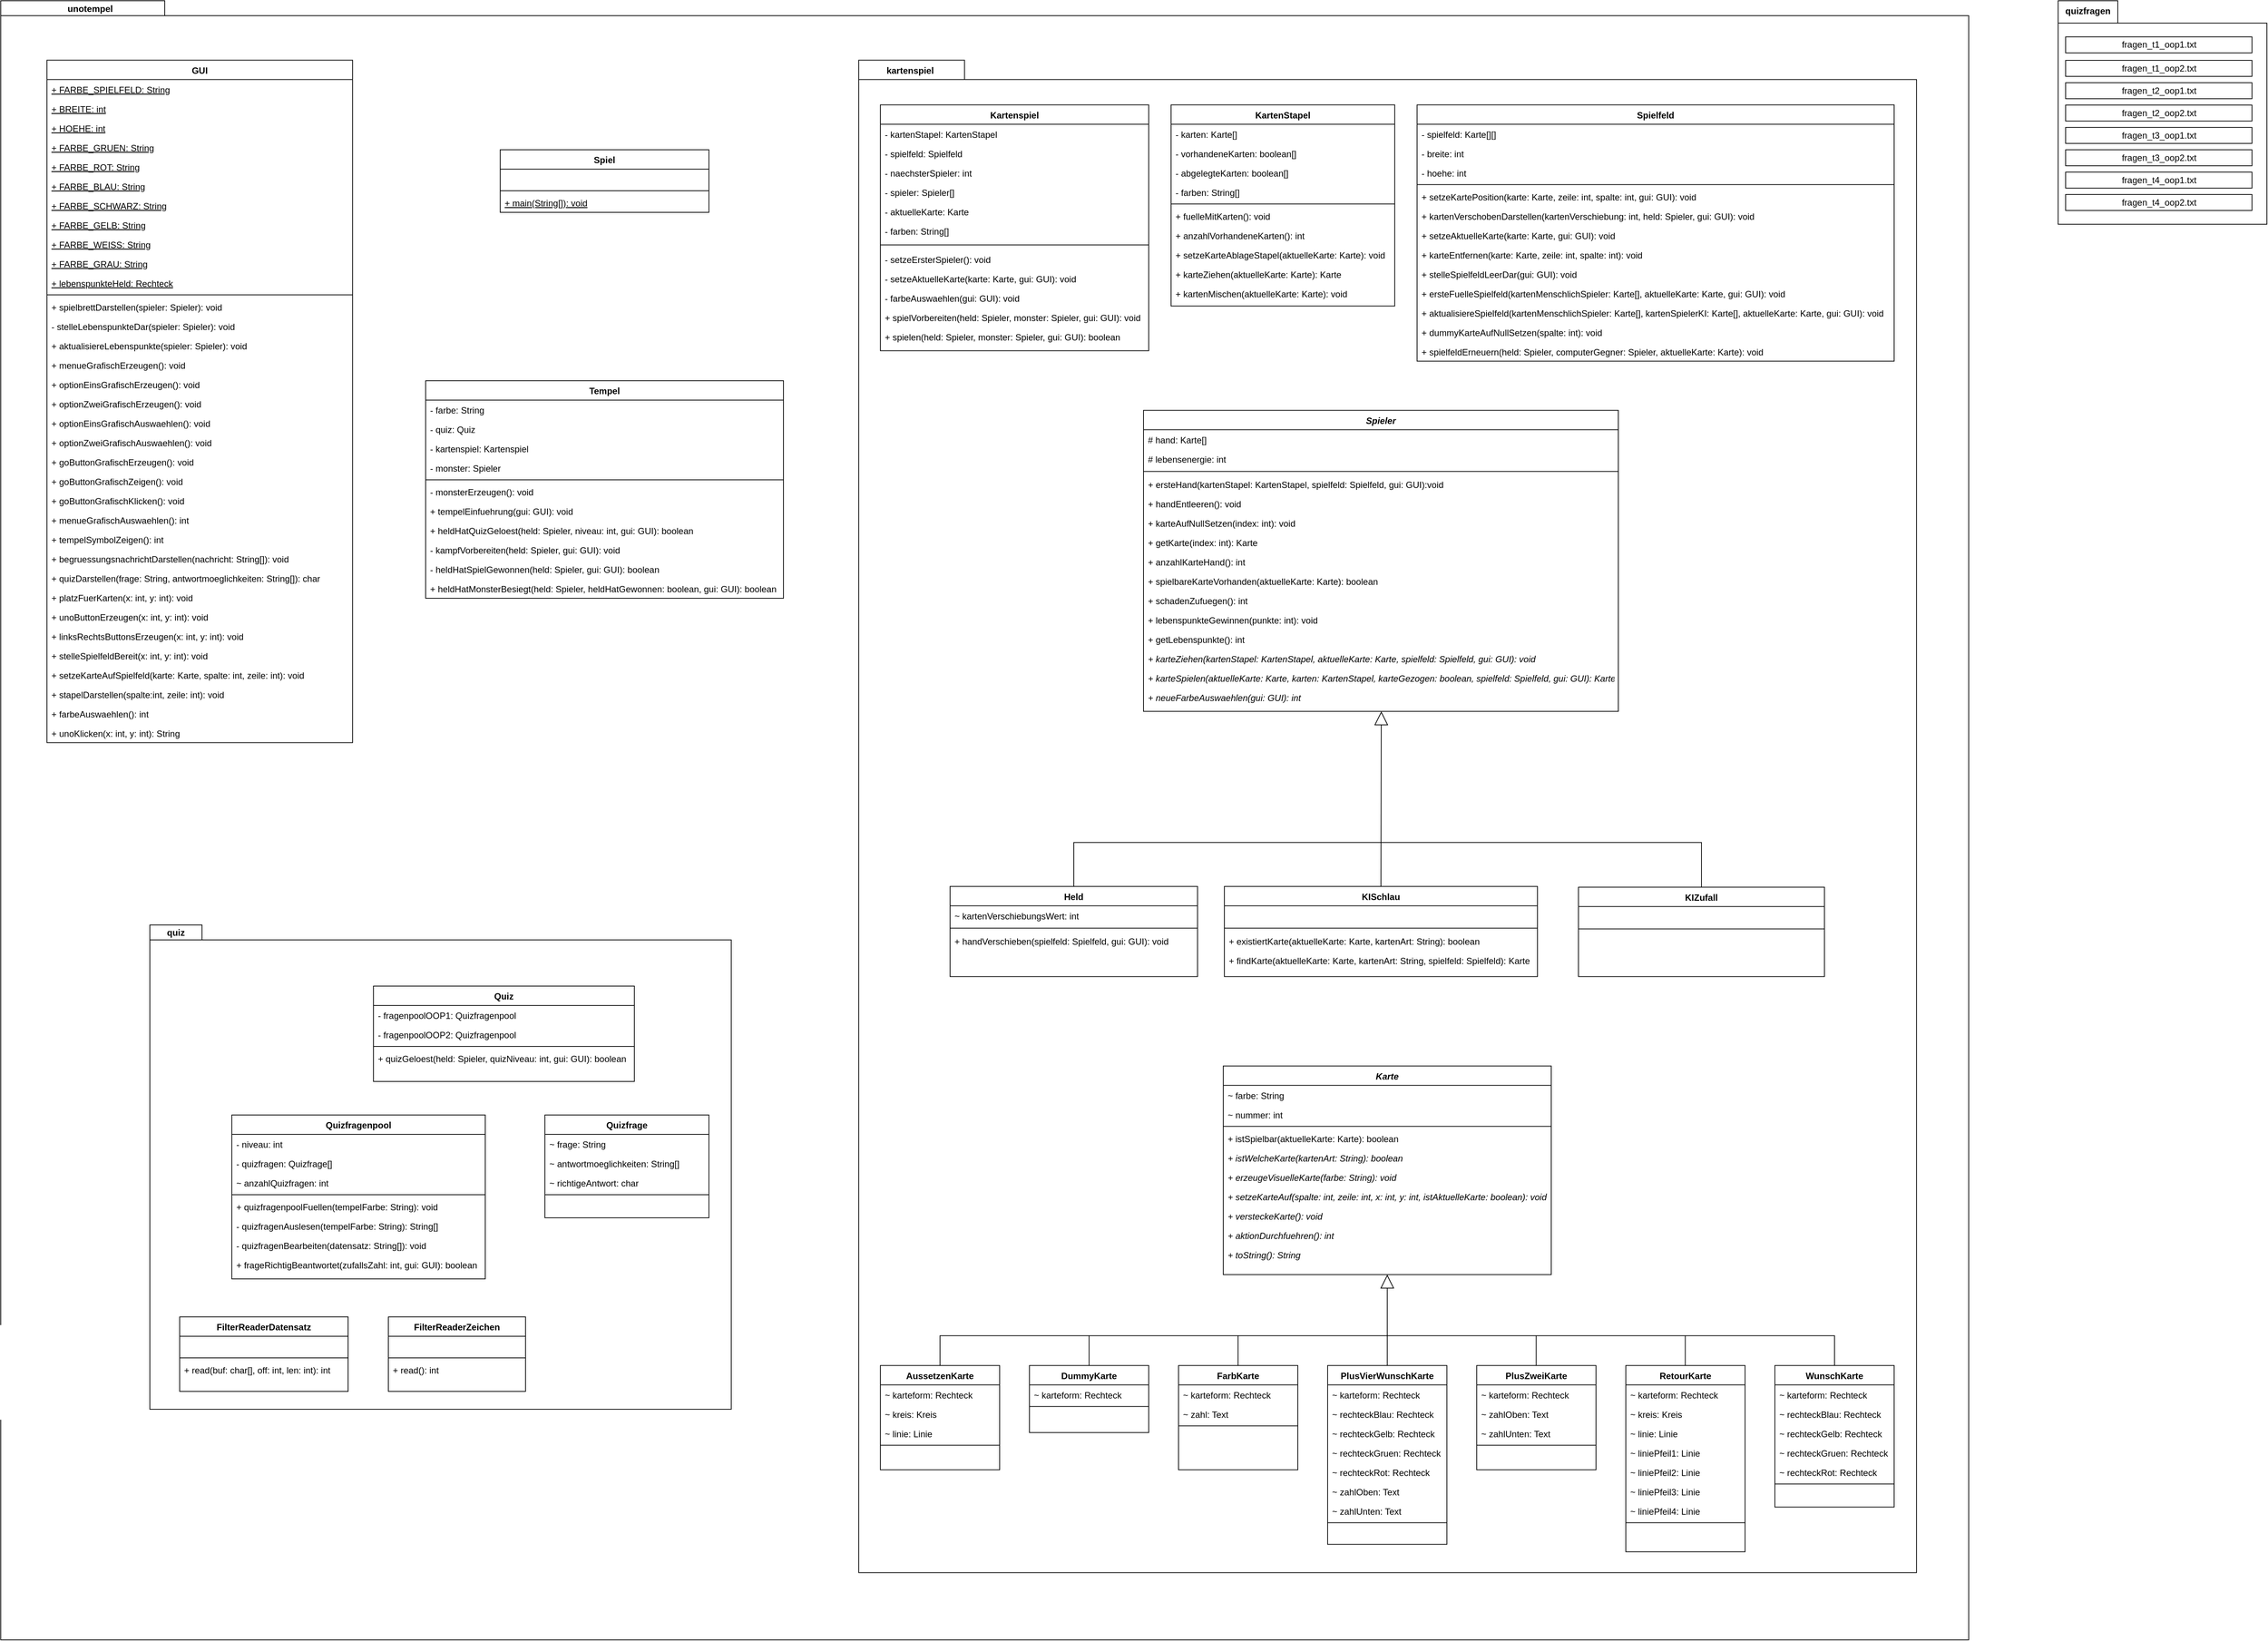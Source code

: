 <mxfile version="16.5.1" type="device"><diagram id="C5RBs43oDa-KdzZeNtuy" name="Page-1"><mxGraphModel dx="5300" dy="4292" grid="1" gridSize="10" guides="1" tooltips="1" connect="1" arrows="1" fold="1" page="1" pageScale="1" pageWidth="827" pageHeight="1169" math="0" shadow="0"><root><mxCell id="WIyWlLk6GJQsqaUBKTNV-0"/><mxCell id="WIyWlLk6GJQsqaUBKTNV-1" parent="WIyWlLk6GJQsqaUBKTNV-0"/><mxCell id="003UNInyPQ_uGT7kz2qh-168" value="" style="shape=folder;fontStyle=1;spacingTop=10;tabWidth=40;tabHeight=20;tabPosition=left;html=1;" parent="WIyWlLk6GJQsqaUBKTNV-1" vertex="1"><mxGeometry x="-770" y="-1120" width="2640" height="2200" as="geometry"/></mxCell><mxCell id="003UNInyPQ_uGT7kz2qh-173" value="unotempel" style="text;align=center;fontStyle=1;verticalAlign=middle;spacingLeft=3;spacingRight=3;strokeColor=none;rotatable=0;points=[[0,0.5],[1,0.5]];portConstraint=eastwest;" parent="WIyWlLk6GJQsqaUBKTNV-1" vertex="1"><mxGeometry x="-760" y="-1120" width="220" height="20" as="geometry"/></mxCell><mxCell id="003UNInyPQ_uGT7kz2qh-184" value="" style="group" parent="WIyWlLk6GJQsqaUBKTNV-1" vertex="1" connectable="0"><mxGeometry x="1990" y="-1120" width="280" height="300" as="geometry"/></mxCell><mxCell id="003UNInyPQ_uGT7kz2qh-174" value="" style="shape=folder;fontStyle=1;spacingTop=10;tabWidth=80;tabHeight=30;tabPosition=left;html=1;" parent="003UNInyPQ_uGT7kz2qh-184" vertex="1"><mxGeometry width="280" height="300" as="geometry"/></mxCell><mxCell id="003UNInyPQ_uGT7kz2qh-175" value="quizfragen" style="text;align=center;fontStyle=1;verticalAlign=middle;spacingLeft=3;spacingRight=3;strokeColor=none;rotatable=0;points=[[0,0.5],[1,0.5]];portConstraint=eastwest;" parent="003UNInyPQ_uGT7kz2qh-184" vertex="1"><mxGeometry width="80" height="26" as="geometry"/></mxCell><mxCell id="003UNInyPQ_uGT7kz2qh-176" value="fragen_t1_oop1.txt" style="html=1;" parent="003UNInyPQ_uGT7kz2qh-184" vertex="1"><mxGeometry x="10" y="48.5" width="250" height="21.5" as="geometry"/></mxCell><mxCell id="003UNInyPQ_uGT7kz2qh-177" value="fragen_t1_oop2.txt" style="html=1;" parent="003UNInyPQ_uGT7kz2qh-184" vertex="1"><mxGeometry x="10" y="80" width="250" height="21.5" as="geometry"/></mxCell><mxCell id="003UNInyPQ_uGT7kz2qh-178" value="fragen_t2_oop1.txt" style="html=1;" parent="003UNInyPQ_uGT7kz2qh-184" vertex="1"><mxGeometry x="10" y="110" width="250" height="21.5" as="geometry"/></mxCell><mxCell id="003UNInyPQ_uGT7kz2qh-179" value="fragen_t2_oop2.txt" style="html=1;" parent="003UNInyPQ_uGT7kz2qh-184" vertex="1"><mxGeometry x="10" y="140" width="250" height="21.5" as="geometry"/></mxCell><mxCell id="003UNInyPQ_uGT7kz2qh-180" value="fragen_t3_oop1.txt" style="html=1;" parent="003UNInyPQ_uGT7kz2qh-184" vertex="1"><mxGeometry x="10" y="170" width="250" height="21.5" as="geometry"/></mxCell><mxCell id="003UNInyPQ_uGT7kz2qh-181" value="fragen_t3_oop2.txt" style="html=1;" parent="003UNInyPQ_uGT7kz2qh-184" vertex="1"><mxGeometry x="10" y="200" width="250" height="21.5" as="geometry"/></mxCell><mxCell id="003UNInyPQ_uGT7kz2qh-182" value="fragen_t4_oop1.txt" style="html=1;" parent="003UNInyPQ_uGT7kz2qh-184" vertex="1"><mxGeometry x="10" y="230" width="250" height="21.5" as="geometry"/></mxCell><mxCell id="003UNInyPQ_uGT7kz2qh-183" value="fragen_t4_oop2.txt" style="html=1;" parent="003UNInyPQ_uGT7kz2qh-184" vertex="1"><mxGeometry x="10" y="260" width="250" height="21.5" as="geometry"/></mxCell><mxCell id="CznVMu0E7REFedOQ9G9X-0" value="GUI" style="swimlane;fontStyle=1;align=center;verticalAlign=top;childLayout=stackLayout;horizontal=1;startSize=26;horizontalStack=0;resizeParent=1;resizeLast=0;collapsible=1;marginBottom=0;rounded=0;shadow=0;strokeWidth=1;" parent="WIyWlLk6GJQsqaUBKTNV-1" vertex="1"><mxGeometry x="-708" y="-1040.25" width="410" height="916" as="geometry"><mxRectangle x="130" y="380" width="160" height="26" as="alternateBounds"/></mxGeometry></mxCell><mxCell id="CznVMu0E7REFedOQ9G9X-1" value="+ FARBE_SPIELFELD: String" style="text;align=left;verticalAlign=top;spacingLeft=4;spacingRight=4;overflow=hidden;rotatable=0;points=[[0,0.5],[1,0.5]];portConstraint=eastwest;rounded=0;shadow=0;html=0;fontStyle=4" parent="CznVMu0E7REFedOQ9G9X-0" vertex="1"><mxGeometry y="26" width="410" height="26" as="geometry"/></mxCell><mxCell id="CznVMu0E7REFedOQ9G9X-2" value="+ BREITE: int" style="text;align=left;verticalAlign=top;spacingLeft=4;spacingRight=4;overflow=hidden;rotatable=0;points=[[0,0.5],[1,0.5]];portConstraint=eastwest;rounded=0;shadow=0;html=0;fontStyle=4" parent="CznVMu0E7REFedOQ9G9X-0" vertex="1"><mxGeometry y="52" width="410" height="26" as="geometry"/></mxCell><mxCell id="CznVMu0E7REFedOQ9G9X-3" value="+ HOEHE: int" style="text;align=left;verticalAlign=top;spacingLeft=4;spacingRight=4;overflow=hidden;rotatable=0;points=[[0,0.5],[1,0.5]];portConstraint=eastwest;rounded=0;shadow=0;html=0;fontStyle=4" parent="CznVMu0E7REFedOQ9G9X-0" vertex="1"><mxGeometry y="78" width="410" height="26" as="geometry"/></mxCell><mxCell id="CznVMu0E7REFedOQ9G9X-4" value="+ FARBE_GRUEN: String" style="text;align=left;verticalAlign=top;spacingLeft=4;spacingRight=4;overflow=hidden;rotatable=0;points=[[0,0.5],[1,0.5]];portConstraint=eastwest;rounded=0;shadow=0;html=0;fontStyle=4" parent="CznVMu0E7REFedOQ9G9X-0" vertex="1"><mxGeometry y="104" width="410" height="26" as="geometry"/></mxCell><mxCell id="CznVMu0E7REFedOQ9G9X-5" value="+ FARBE_ROT: String" style="text;align=left;verticalAlign=top;spacingLeft=4;spacingRight=4;overflow=hidden;rotatable=0;points=[[0,0.5],[1,0.5]];portConstraint=eastwest;rounded=0;shadow=0;html=0;fontStyle=4" parent="CznVMu0E7REFedOQ9G9X-0" vertex="1"><mxGeometry y="130" width="410" height="26" as="geometry"/></mxCell><mxCell id="CznVMu0E7REFedOQ9G9X-6" value="+ FARBE_BLAU: String" style="text;align=left;verticalAlign=top;spacingLeft=4;spacingRight=4;overflow=hidden;rotatable=0;points=[[0,0.5],[1,0.5]];portConstraint=eastwest;rounded=0;shadow=0;html=0;fontStyle=4" parent="CznVMu0E7REFedOQ9G9X-0" vertex="1"><mxGeometry y="156" width="410" height="26" as="geometry"/></mxCell><mxCell id="CznVMu0E7REFedOQ9G9X-7" value="+ FARBE_SCHWARZ: String" style="text;align=left;verticalAlign=top;spacingLeft=4;spacingRight=4;overflow=hidden;rotatable=0;points=[[0,0.5],[1,0.5]];portConstraint=eastwest;rounded=0;shadow=0;html=0;fontStyle=4" parent="CznVMu0E7REFedOQ9G9X-0" vertex="1"><mxGeometry y="182" width="410" height="26" as="geometry"/></mxCell><mxCell id="CznVMu0E7REFedOQ9G9X-8" value="+ FARBE_GELB: String" style="text;align=left;verticalAlign=top;spacingLeft=4;spacingRight=4;overflow=hidden;rotatable=0;points=[[0,0.5],[1,0.5]];portConstraint=eastwest;rounded=0;shadow=0;html=0;fontStyle=4" parent="CznVMu0E7REFedOQ9G9X-0" vertex="1"><mxGeometry y="208" width="410" height="26" as="geometry"/></mxCell><mxCell id="CznVMu0E7REFedOQ9G9X-9" value="+ FARBE_WEISS: String" style="text;align=left;verticalAlign=top;spacingLeft=4;spacingRight=4;overflow=hidden;rotatable=0;points=[[0,0.5],[1,0.5]];portConstraint=eastwest;rounded=0;shadow=0;html=0;fontStyle=4" parent="CznVMu0E7REFedOQ9G9X-0" vertex="1"><mxGeometry y="234" width="410" height="26" as="geometry"/></mxCell><mxCell id="CznVMu0E7REFedOQ9G9X-10" value="+ FARBE_GRAU: String" style="text;align=left;verticalAlign=top;spacingLeft=4;spacingRight=4;overflow=hidden;rotatable=0;points=[[0,0.5],[1,0.5]];portConstraint=eastwest;rounded=0;shadow=0;html=0;fontStyle=4" parent="CznVMu0E7REFedOQ9G9X-0" vertex="1"><mxGeometry y="260" width="410" height="26" as="geometry"/></mxCell><mxCell id="CznVMu0E7REFedOQ9G9X-11" value="+ lebenspunkteHeld: Rechteck" style="text;align=left;verticalAlign=top;spacingLeft=4;spacingRight=4;overflow=hidden;rotatable=0;points=[[0,0.5],[1,0.5]];portConstraint=eastwest;rounded=0;shadow=0;html=0;fontStyle=4" parent="CznVMu0E7REFedOQ9G9X-0" vertex="1"><mxGeometry y="286" width="410" height="26" as="geometry"/></mxCell><mxCell id="CznVMu0E7REFedOQ9G9X-12" value="" style="line;html=1;strokeWidth=1;align=left;verticalAlign=middle;spacingTop=-1;spacingLeft=3;spacingRight=3;rotatable=0;labelPosition=right;points=[];portConstraint=eastwest;" parent="CznVMu0E7REFedOQ9G9X-0" vertex="1"><mxGeometry y="312" width="410" height="6" as="geometry"/></mxCell><mxCell id="CznVMu0E7REFedOQ9G9X-13" value="+ spielbrettDarstellen(spieler: Spieler): void" style="text;align=left;verticalAlign=top;spacingLeft=4;spacingRight=4;overflow=hidden;rotatable=0;points=[[0,0.5],[1,0.5]];portConstraint=eastwest;rounded=0;shadow=0;html=0;" parent="CznVMu0E7REFedOQ9G9X-0" vertex="1"><mxGeometry y="318" width="410" height="26" as="geometry"/></mxCell><mxCell id="CznVMu0E7REFedOQ9G9X-14" value="- stelleLebenspunkteDar(spieler: Spieler): void" style="text;align=left;verticalAlign=top;spacingLeft=4;spacingRight=4;overflow=hidden;rotatable=0;points=[[0,0.5],[1,0.5]];portConstraint=eastwest;rounded=0;shadow=0;html=0;" parent="CznVMu0E7REFedOQ9G9X-0" vertex="1"><mxGeometry y="344" width="410" height="26" as="geometry"/></mxCell><mxCell id="CznVMu0E7REFedOQ9G9X-15" value="+ aktualisiereLebenspunkte(spieler: Spieler): void" style="text;align=left;verticalAlign=top;spacingLeft=4;spacingRight=4;overflow=hidden;rotatable=0;points=[[0,0.5],[1,0.5]];portConstraint=eastwest;rounded=0;shadow=0;html=0;" parent="CznVMu0E7REFedOQ9G9X-0" vertex="1"><mxGeometry y="370" width="410" height="26" as="geometry"/></mxCell><mxCell id="CznVMu0E7REFedOQ9G9X-16" value="+ menueGrafischErzeugen(): void" style="text;align=left;verticalAlign=top;spacingLeft=4;spacingRight=4;overflow=hidden;rotatable=0;points=[[0,0.5],[1,0.5]];portConstraint=eastwest;rounded=0;shadow=0;html=0;" parent="CznVMu0E7REFedOQ9G9X-0" vertex="1"><mxGeometry y="396" width="410" height="26" as="geometry"/></mxCell><mxCell id="CznVMu0E7REFedOQ9G9X-17" value="+ optionEinsGrafischErzeugen(): void" style="text;align=left;verticalAlign=top;spacingLeft=4;spacingRight=4;overflow=hidden;rotatable=0;points=[[0,0.5],[1,0.5]];portConstraint=eastwest;rounded=0;shadow=0;html=0;" parent="CznVMu0E7REFedOQ9G9X-0" vertex="1"><mxGeometry y="422" width="410" height="26" as="geometry"/></mxCell><mxCell id="CznVMu0E7REFedOQ9G9X-18" value="+ optionZweiGrafischErzeugen(): void" style="text;align=left;verticalAlign=top;spacingLeft=4;spacingRight=4;overflow=hidden;rotatable=0;points=[[0,0.5],[1,0.5]];portConstraint=eastwest;rounded=0;shadow=0;html=0;" parent="CznVMu0E7REFedOQ9G9X-0" vertex="1"><mxGeometry y="448" width="410" height="26" as="geometry"/></mxCell><mxCell id="CznVMu0E7REFedOQ9G9X-19" value="+ optionEinsGrafischAuswaehlen(): void" style="text;align=left;verticalAlign=top;spacingLeft=4;spacingRight=4;overflow=hidden;rotatable=0;points=[[0,0.5],[1,0.5]];portConstraint=eastwest;rounded=0;shadow=0;html=0;" parent="CznVMu0E7REFedOQ9G9X-0" vertex="1"><mxGeometry y="474" width="410" height="26" as="geometry"/></mxCell><mxCell id="CznVMu0E7REFedOQ9G9X-20" value="+ optionZweiGrafischAuswaehlen(): void" style="text;align=left;verticalAlign=top;spacingLeft=4;spacingRight=4;overflow=hidden;rotatable=0;points=[[0,0.5],[1,0.5]];portConstraint=eastwest;rounded=0;shadow=0;html=0;" parent="CznVMu0E7REFedOQ9G9X-0" vertex="1"><mxGeometry y="500" width="410" height="26" as="geometry"/></mxCell><mxCell id="CznVMu0E7REFedOQ9G9X-21" value="+ goButtonGrafischErzeugen(): void" style="text;align=left;verticalAlign=top;spacingLeft=4;spacingRight=4;overflow=hidden;rotatable=0;points=[[0,0.5],[1,0.5]];portConstraint=eastwest;rounded=0;shadow=0;html=0;" parent="CznVMu0E7REFedOQ9G9X-0" vertex="1"><mxGeometry y="526" width="410" height="26" as="geometry"/></mxCell><mxCell id="CznVMu0E7REFedOQ9G9X-22" value="+ goButtonGrafischZeigen(): void" style="text;align=left;verticalAlign=top;spacingLeft=4;spacingRight=4;overflow=hidden;rotatable=0;points=[[0,0.5],[1,0.5]];portConstraint=eastwest;rounded=0;shadow=0;html=0;" parent="CznVMu0E7REFedOQ9G9X-0" vertex="1"><mxGeometry y="552" width="410" height="26" as="geometry"/></mxCell><mxCell id="CznVMu0E7REFedOQ9G9X-23" value="+ goButtonGrafischKlicken(): void" style="text;align=left;verticalAlign=top;spacingLeft=4;spacingRight=4;overflow=hidden;rotatable=0;points=[[0,0.5],[1,0.5]];portConstraint=eastwest;rounded=0;shadow=0;html=0;" parent="CznVMu0E7REFedOQ9G9X-0" vertex="1"><mxGeometry y="578" width="410" height="26" as="geometry"/></mxCell><mxCell id="CznVMu0E7REFedOQ9G9X-24" value="+ menueGrafischAuswaehlen(): int" style="text;align=left;verticalAlign=top;spacingLeft=4;spacingRight=4;overflow=hidden;rotatable=0;points=[[0,0.5],[1,0.5]];portConstraint=eastwest;rounded=0;shadow=0;html=0;" parent="CznVMu0E7REFedOQ9G9X-0" vertex="1"><mxGeometry y="604" width="410" height="26" as="geometry"/></mxCell><mxCell id="CznVMu0E7REFedOQ9G9X-25" value="+ tempelSymbolZeigen(): int" style="text;align=left;verticalAlign=top;spacingLeft=4;spacingRight=4;overflow=hidden;rotatable=0;points=[[0,0.5],[1,0.5]];portConstraint=eastwest;rounded=0;shadow=0;html=0;" parent="CznVMu0E7REFedOQ9G9X-0" vertex="1"><mxGeometry y="630" width="410" height="26" as="geometry"/></mxCell><mxCell id="CznVMu0E7REFedOQ9G9X-26" value="+ begruessungsnachrichtDarstellen(nachricht: String[]): void" style="text;align=left;verticalAlign=top;spacingLeft=4;spacingRight=4;overflow=hidden;rotatable=0;points=[[0,0.5],[1,0.5]];portConstraint=eastwest;rounded=0;shadow=0;html=0;" parent="CznVMu0E7REFedOQ9G9X-0" vertex="1"><mxGeometry y="656" width="410" height="26" as="geometry"/></mxCell><mxCell id="CznVMu0E7REFedOQ9G9X-27" value="+ quizDarstellen(frage: String, antwortmoeglichkeiten: String[]): char" style="text;align=left;verticalAlign=top;spacingLeft=4;spacingRight=4;overflow=hidden;rotatable=0;points=[[0,0.5],[1,0.5]];portConstraint=eastwest;rounded=0;shadow=0;html=0;" parent="CznVMu0E7REFedOQ9G9X-0" vertex="1"><mxGeometry y="682" width="410" height="26" as="geometry"/></mxCell><mxCell id="CznVMu0E7REFedOQ9G9X-28" value="+ platzFuerKarten(x: int, y: int): void" style="text;align=left;verticalAlign=top;spacingLeft=4;spacingRight=4;overflow=hidden;rotatable=0;points=[[0,0.5],[1,0.5]];portConstraint=eastwest;rounded=0;shadow=0;html=0;" parent="CznVMu0E7REFedOQ9G9X-0" vertex="1"><mxGeometry y="708" width="410" height="26" as="geometry"/></mxCell><mxCell id="CznVMu0E7REFedOQ9G9X-29" value="+ unoButtonErzeugen(x: int, y: int): void" style="text;align=left;verticalAlign=top;spacingLeft=4;spacingRight=4;overflow=hidden;rotatable=0;points=[[0,0.5],[1,0.5]];portConstraint=eastwest;rounded=0;shadow=0;html=0;" parent="CznVMu0E7REFedOQ9G9X-0" vertex="1"><mxGeometry y="734" width="410" height="26" as="geometry"/></mxCell><mxCell id="CznVMu0E7REFedOQ9G9X-30" value="+ linksRechtsButtonsErzeugen(x: int, y: int): void" style="text;align=left;verticalAlign=top;spacingLeft=4;spacingRight=4;overflow=hidden;rotatable=0;points=[[0,0.5],[1,0.5]];portConstraint=eastwest;rounded=0;shadow=0;html=0;" parent="CznVMu0E7REFedOQ9G9X-0" vertex="1"><mxGeometry y="760" width="410" height="26" as="geometry"/></mxCell><mxCell id="CznVMu0E7REFedOQ9G9X-31" value="+ stelleSpielfeldBereit(x: int, y: int): void" style="text;align=left;verticalAlign=top;spacingLeft=4;spacingRight=4;overflow=hidden;rotatable=0;points=[[0,0.5],[1,0.5]];portConstraint=eastwest;rounded=0;shadow=0;html=0;" parent="CznVMu0E7REFedOQ9G9X-0" vertex="1"><mxGeometry y="786" width="410" height="26" as="geometry"/></mxCell><mxCell id="CznVMu0E7REFedOQ9G9X-32" value="+ setzeKarteAufSpielfeld(karte: Karte, spalte: int, zeile: int): void" style="text;align=left;verticalAlign=top;spacingLeft=4;spacingRight=4;overflow=hidden;rotatable=0;points=[[0,0.5],[1,0.5]];portConstraint=eastwest;rounded=0;shadow=0;html=0;" parent="CznVMu0E7REFedOQ9G9X-0" vertex="1"><mxGeometry y="812" width="410" height="26" as="geometry"/></mxCell><mxCell id="CznVMu0E7REFedOQ9G9X-33" value="+ stapelDarstellen(spalte:int, zeile: int): void" style="text;align=left;verticalAlign=top;spacingLeft=4;spacingRight=4;overflow=hidden;rotatable=0;points=[[0,0.5],[1,0.5]];portConstraint=eastwest;rounded=0;shadow=0;html=0;" parent="CznVMu0E7REFedOQ9G9X-0" vertex="1"><mxGeometry y="838" width="410" height="26" as="geometry"/></mxCell><mxCell id="CznVMu0E7REFedOQ9G9X-34" value="+ farbeAuswaehlen(): int" style="text;align=left;verticalAlign=top;spacingLeft=4;spacingRight=4;overflow=hidden;rotatable=0;points=[[0,0.5],[1,0.5]];portConstraint=eastwest;rounded=0;shadow=0;html=0;" parent="CznVMu0E7REFedOQ9G9X-0" vertex="1"><mxGeometry y="864" width="410" height="26" as="geometry"/></mxCell><mxCell id="CznVMu0E7REFedOQ9G9X-35" value="+ unoKlicken(x: int, y: int): String" style="text;align=left;verticalAlign=top;spacingLeft=4;spacingRight=4;overflow=hidden;rotatable=0;points=[[0,0.5],[1,0.5]];portConstraint=eastwest;rounded=0;shadow=0;html=0;" parent="CznVMu0E7REFedOQ9G9X-0" vertex="1"><mxGeometry y="890" width="410" height="26" as="geometry"/></mxCell><mxCell id="CznVMu0E7REFedOQ9G9X-37" value="Tempel" style="swimlane;fontStyle=1;align=center;verticalAlign=top;childLayout=stackLayout;horizontal=1;startSize=26;horizontalStack=0;resizeParent=1;resizeLast=0;collapsible=1;marginBottom=0;rounded=0;shadow=0;strokeWidth=1;" parent="WIyWlLk6GJQsqaUBKTNV-1" vertex="1"><mxGeometry x="-200" y="-610" width="480" height="292" as="geometry"><mxRectangle x="130" y="380" width="160" height="26" as="alternateBounds"/></mxGeometry></mxCell><mxCell id="CznVMu0E7REFedOQ9G9X-38" value="- farbe: String" style="text;align=left;verticalAlign=top;spacingLeft=4;spacingRight=4;overflow=hidden;rotatable=0;points=[[0,0.5],[1,0.5]];portConstraint=eastwest;" parent="CznVMu0E7REFedOQ9G9X-37" vertex="1"><mxGeometry y="26" width="480" height="26" as="geometry"/></mxCell><mxCell id="CznVMu0E7REFedOQ9G9X-39" value="- quiz: Quiz" style="text;align=left;verticalAlign=top;spacingLeft=4;spacingRight=4;overflow=hidden;rotatable=0;points=[[0,0.5],[1,0.5]];portConstraint=eastwest;rounded=0;shadow=0;html=0;" parent="CznVMu0E7REFedOQ9G9X-37" vertex="1"><mxGeometry y="52" width="480" height="26" as="geometry"/></mxCell><mxCell id="CznVMu0E7REFedOQ9G9X-40" value="- kartenspiel: Kartenspiel" style="text;align=left;verticalAlign=top;spacingLeft=4;spacingRight=4;overflow=hidden;rotatable=0;points=[[0,0.5],[1,0.5]];portConstraint=eastwest;rounded=0;shadow=0;html=0;" parent="CznVMu0E7REFedOQ9G9X-37" vertex="1"><mxGeometry y="78" width="480" height="26" as="geometry"/></mxCell><mxCell id="CznVMu0E7REFedOQ9G9X-41" value="- monster: Spieler" style="text;align=left;verticalAlign=top;spacingLeft=4;spacingRight=4;overflow=hidden;rotatable=0;points=[[0,0.5],[1,0.5]];portConstraint=eastwest;rounded=0;shadow=0;html=0;" parent="CznVMu0E7REFedOQ9G9X-37" vertex="1"><mxGeometry y="104" width="480" height="26" as="geometry"/></mxCell><mxCell id="CznVMu0E7REFedOQ9G9X-42" value="" style="line;html=1;strokeWidth=1;align=left;verticalAlign=middle;spacingTop=-1;spacingLeft=3;spacingRight=3;rotatable=0;labelPosition=right;points=[];portConstraint=eastwest;" parent="CznVMu0E7REFedOQ9G9X-37" vertex="1"><mxGeometry y="130" width="480" height="6" as="geometry"/></mxCell><mxCell id="CznVMu0E7REFedOQ9G9X-43" value="- monsterErzeugen(): void" style="text;align=left;verticalAlign=top;spacingLeft=4;spacingRight=4;overflow=hidden;rotatable=0;points=[[0,0.5],[1,0.5]];portConstraint=eastwest;rounded=0;shadow=0;html=0;" parent="CznVMu0E7REFedOQ9G9X-37" vertex="1"><mxGeometry y="136" width="480" height="26" as="geometry"/></mxCell><mxCell id="CznVMu0E7REFedOQ9G9X-44" value="+ tempelEinfuehrung(gui: GUI): void" style="text;align=left;verticalAlign=top;spacingLeft=4;spacingRight=4;overflow=hidden;rotatable=0;points=[[0,0.5],[1,0.5]];portConstraint=eastwest;rounded=0;shadow=0;html=0;" parent="CznVMu0E7REFedOQ9G9X-37" vertex="1"><mxGeometry y="162" width="480" height="26" as="geometry"/></mxCell><mxCell id="CznVMu0E7REFedOQ9G9X-45" value="+ heldHatQuizGeloest(held: Spieler, niveau: int, gui: GUI): boolean" style="text;align=left;verticalAlign=top;spacingLeft=4;spacingRight=4;overflow=hidden;rotatable=0;points=[[0,0.5],[1,0.5]];portConstraint=eastwest;rounded=0;shadow=0;html=0;" parent="CznVMu0E7REFedOQ9G9X-37" vertex="1"><mxGeometry y="188" width="480" height="26" as="geometry"/></mxCell><mxCell id="CznVMu0E7REFedOQ9G9X-46" value="- kampfVorbereiten(held: Spieler, gui: GUI): void" style="text;align=left;verticalAlign=top;spacingLeft=4;spacingRight=4;overflow=hidden;rotatable=0;points=[[0,0.5],[1,0.5]];portConstraint=eastwest;rounded=0;shadow=0;html=0;" parent="CznVMu0E7REFedOQ9G9X-37" vertex="1"><mxGeometry y="214" width="480" height="26" as="geometry"/></mxCell><mxCell id="CznVMu0E7REFedOQ9G9X-47" value="- heldHatSpielGewonnen(held: Spieler, gui: GUI): boolean" style="text;align=left;verticalAlign=top;spacingLeft=4;spacingRight=4;overflow=hidden;rotatable=0;points=[[0,0.5],[1,0.5]];portConstraint=eastwest;rounded=0;shadow=0;html=0;" parent="CznVMu0E7REFedOQ9G9X-37" vertex="1"><mxGeometry y="240" width="480" height="26" as="geometry"/></mxCell><mxCell id="CznVMu0E7REFedOQ9G9X-48" value="+ heldHatMonsterBesiegt(held: Spieler, heldHatGewonnen: boolean, gui: GUI): boolean" style="text;align=left;verticalAlign=top;spacingLeft=4;spacingRight=4;overflow=hidden;rotatable=0;points=[[0,0.5],[1,0.5]];portConstraint=eastwest;rounded=0;shadow=0;html=0;" parent="CznVMu0E7REFedOQ9G9X-37" vertex="1"><mxGeometry y="266" width="480" height="26" as="geometry"/></mxCell><mxCell id="CznVMu0E7REFedOQ9G9X-49" value="Spiel" style="swimlane;fontStyle=1;align=center;verticalAlign=top;childLayout=stackLayout;horizontal=1;startSize=26;horizontalStack=0;resizeParent=1;resizeLast=0;collapsible=1;marginBottom=0;rounded=0;shadow=0;strokeWidth=1;" parent="WIyWlLk6GJQsqaUBKTNV-1" vertex="1"><mxGeometry x="-100" y="-920" width="280" height="84" as="geometry"><mxRectangle x="130" y="380" width="160" height="26" as="alternateBounds"/></mxGeometry></mxCell><mxCell id="CznVMu0E7REFedOQ9G9X-50" value="  " style="text;align=left;verticalAlign=top;spacingLeft=4;spacingRight=4;overflow=hidden;rotatable=0;points=[[0,0.5],[1,0.5]];portConstraint=eastwest;rounded=0;shadow=0;html=0;" parent="CznVMu0E7REFedOQ9G9X-49" vertex="1"><mxGeometry y="26" width="280" height="26" as="geometry"/></mxCell><mxCell id="CznVMu0E7REFedOQ9G9X-51" value="" style="line;html=1;strokeWidth=1;align=left;verticalAlign=middle;spacingTop=-1;spacingLeft=3;spacingRight=3;rotatable=0;labelPosition=right;points=[];portConstraint=eastwest;" parent="CznVMu0E7REFedOQ9G9X-49" vertex="1"><mxGeometry y="52" width="280" height="6" as="geometry"/></mxCell><mxCell id="CznVMu0E7REFedOQ9G9X-52" value="+ main(String[]): void" style="text;align=left;verticalAlign=top;spacingLeft=4;spacingRight=4;overflow=hidden;rotatable=0;points=[[0,0.5],[1,0.5]];portConstraint=eastwest;rounded=0;shadow=0;html=0;fontStyle=4" parent="CznVMu0E7REFedOQ9G9X-49" vertex="1"><mxGeometry y="58" width="280" height="26" as="geometry"/></mxCell><mxCell id="CznVMu0E7REFedOQ9G9X-82" value="" style="shape=folder;fontStyle=1;spacingTop=10;tabWidth=70;tabHeight=20;tabPosition=left;html=1;" parent="WIyWlLk6GJQsqaUBKTNV-1" vertex="1"><mxGeometry x="-570" y="120.5" width="780" height="650" as="geometry"/></mxCell><mxCell id="CznVMu0E7REFedOQ9G9X-83" value="FilterReaderDatensatz" style="swimlane;fontStyle=1;align=center;verticalAlign=top;childLayout=stackLayout;horizontal=1;startSize=26;horizontalStack=0;resizeParent=1;resizeLast=0;collapsible=1;marginBottom=0;rounded=0;shadow=0;strokeWidth=1;" parent="WIyWlLk6GJQsqaUBKTNV-1" vertex="1"><mxGeometry x="-530" y="646.5" width="226" height="100" as="geometry"><mxRectangle x="130" y="380" width="160" height="26" as="alternateBounds"/></mxGeometry></mxCell><mxCell id="CznVMu0E7REFedOQ9G9X-84" value="   " style="text;align=left;verticalAlign=top;spacingLeft=4;spacingRight=4;overflow=hidden;rotatable=0;points=[[0,0.5],[1,0.5]];portConstraint=eastwest;rounded=0;shadow=0;html=0;" parent="CznVMu0E7REFedOQ9G9X-83" vertex="1"><mxGeometry y="26" width="226" height="26" as="geometry"/></mxCell><mxCell id="CznVMu0E7REFedOQ9G9X-85" value="" style="line;html=1;strokeWidth=1;align=left;verticalAlign=middle;spacingTop=-1;spacingLeft=3;spacingRight=3;rotatable=0;labelPosition=right;points=[];portConstraint=eastwest;" parent="CznVMu0E7REFedOQ9G9X-83" vertex="1"><mxGeometry y="52" width="226" height="6" as="geometry"/></mxCell><mxCell id="CznVMu0E7REFedOQ9G9X-86" value="+ read(buf: char[], off: int, len: int): int" style="text;align=left;verticalAlign=top;spacingLeft=4;spacingRight=4;overflow=hidden;rotatable=0;points=[[0,0.5],[1,0.5]];portConstraint=eastwest;rounded=0;shadow=0;html=0;" parent="CznVMu0E7REFedOQ9G9X-83" vertex="1"><mxGeometry y="58" width="226" height="26" as="geometry"/></mxCell><mxCell id="CznVMu0E7REFedOQ9G9X-87" value="FilterReaderZeichen" style="swimlane;fontStyle=1;align=center;verticalAlign=top;childLayout=stackLayout;horizontal=1;startSize=26;horizontalStack=0;resizeParent=1;resizeLast=0;collapsible=1;marginBottom=0;rounded=0;shadow=0;strokeWidth=1;" parent="WIyWlLk6GJQsqaUBKTNV-1" vertex="1"><mxGeometry x="-250" y="646.5" width="184" height="100" as="geometry"><mxRectangle x="130" y="380" width="160" height="26" as="alternateBounds"/></mxGeometry></mxCell><mxCell id="CznVMu0E7REFedOQ9G9X-88" value="  " style="text;align=left;verticalAlign=top;spacingLeft=4;spacingRight=4;overflow=hidden;rotatable=0;points=[[0,0.5],[1,0.5]];portConstraint=eastwest;rounded=0;shadow=0;html=0;" parent="CznVMu0E7REFedOQ9G9X-87" vertex="1"><mxGeometry y="26" width="184" height="26" as="geometry"/></mxCell><mxCell id="CznVMu0E7REFedOQ9G9X-89" value="" style="line;html=1;strokeWidth=1;align=left;verticalAlign=middle;spacingTop=-1;spacingLeft=3;spacingRight=3;rotatable=0;labelPosition=right;points=[];portConstraint=eastwest;" parent="CznVMu0E7REFedOQ9G9X-87" vertex="1"><mxGeometry y="52" width="184" height="6" as="geometry"/></mxCell><mxCell id="CznVMu0E7REFedOQ9G9X-90" value="+ read(): int" style="text;align=left;verticalAlign=top;spacingLeft=4;spacingRight=4;overflow=hidden;rotatable=0;points=[[0,0.5],[1,0.5]];portConstraint=eastwest;rounded=0;shadow=0;html=0;" parent="CznVMu0E7REFedOQ9G9X-87" vertex="1"><mxGeometry y="58" width="184" height="26" as="geometry"/></mxCell><mxCell id="CznVMu0E7REFedOQ9G9X-91" value="Quizfrage" style="swimlane;fontStyle=1;align=center;verticalAlign=top;childLayout=stackLayout;horizontal=1;startSize=26;horizontalStack=0;resizeParent=1;resizeLast=0;collapsible=1;marginBottom=0;rounded=0;shadow=0;strokeWidth=1;" parent="WIyWlLk6GJQsqaUBKTNV-1" vertex="1"><mxGeometry x="-40" y="375.5" width="220" height="138" as="geometry"><mxRectangle x="130" y="380" width="160" height="26" as="alternateBounds"/></mxGeometry></mxCell><mxCell id="CznVMu0E7REFedOQ9G9X-92" value="~ frage: String" style="text;align=left;verticalAlign=top;spacingLeft=4;spacingRight=4;overflow=hidden;rotatable=0;points=[[0,0.5],[1,0.5]];portConstraint=eastwest;" parent="CznVMu0E7REFedOQ9G9X-91" vertex="1"><mxGeometry y="26" width="220" height="26" as="geometry"/></mxCell><mxCell id="CznVMu0E7REFedOQ9G9X-93" value="~ antwortmoeglichkeiten: String[]" style="text;align=left;verticalAlign=top;spacingLeft=4;spacingRight=4;overflow=hidden;rotatable=0;points=[[0,0.5],[1,0.5]];portConstraint=eastwest;rounded=0;shadow=0;html=0;" parent="CznVMu0E7REFedOQ9G9X-91" vertex="1"><mxGeometry y="52" width="220" height="26" as="geometry"/></mxCell><mxCell id="CznVMu0E7REFedOQ9G9X-94" value="~ richtigeAntwort: char" style="text;align=left;verticalAlign=top;spacingLeft=4;spacingRight=4;overflow=hidden;rotatable=0;points=[[0,0.5],[1,0.5]];portConstraint=eastwest;rounded=0;shadow=0;html=0;" parent="CznVMu0E7REFedOQ9G9X-91" vertex="1"><mxGeometry y="78" width="220" height="26" as="geometry"/></mxCell><mxCell id="CznVMu0E7REFedOQ9G9X-95" value="" style="line;html=1;strokeWidth=1;align=left;verticalAlign=middle;spacingTop=-1;spacingLeft=3;spacingRight=3;rotatable=0;labelPosition=right;points=[];portConstraint=eastwest;" parent="CznVMu0E7REFedOQ9G9X-91" vertex="1"><mxGeometry y="104" width="220" height="6" as="geometry"/></mxCell><mxCell id="CznVMu0E7REFedOQ9G9X-96" value="Quizfragenpool" style="swimlane;fontStyle=1;align=center;verticalAlign=top;childLayout=stackLayout;horizontal=1;startSize=26;horizontalStack=0;resizeParent=1;resizeLast=0;collapsible=1;marginBottom=0;rounded=0;shadow=0;strokeWidth=1;" parent="WIyWlLk6GJQsqaUBKTNV-1" vertex="1"><mxGeometry x="-460" y="375.5" width="340" height="220" as="geometry"><mxRectangle x="130" y="380" width="160" height="26" as="alternateBounds"/></mxGeometry></mxCell><mxCell id="CznVMu0E7REFedOQ9G9X-97" value="- niveau: int" style="text;align=left;verticalAlign=top;spacingLeft=4;spacingRight=4;overflow=hidden;rotatable=0;points=[[0,0.5],[1,0.5]];portConstraint=eastwest;" parent="CznVMu0E7REFedOQ9G9X-96" vertex="1"><mxGeometry y="26" width="340" height="26" as="geometry"/></mxCell><mxCell id="CznVMu0E7REFedOQ9G9X-98" value="- quizfragen: Quizfrage[]" style="text;align=left;verticalAlign=top;spacingLeft=4;spacingRight=4;overflow=hidden;rotatable=0;points=[[0,0.5],[1,0.5]];portConstraint=eastwest;rounded=0;shadow=0;html=0;" parent="CznVMu0E7REFedOQ9G9X-96" vertex="1"><mxGeometry y="52" width="340" height="26" as="geometry"/></mxCell><mxCell id="CznVMu0E7REFedOQ9G9X-99" value="~ anzahlQuizfragen: int" style="text;align=left;verticalAlign=top;spacingLeft=4;spacingRight=4;overflow=hidden;rotatable=0;points=[[0,0.5],[1,0.5]];portConstraint=eastwest;rounded=0;shadow=0;html=0;" parent="CznVMu0E7REFedOQ9G9X-96" vertex="1"><mxGeometry y="78" width="340" height="26" as="geometry"/></mxCell><mxCell id="CznVMu0E7REFedOQ9G9X-100" value="" style="line;html=1;strokeWidth=1;align=left;verticalAlign=middle;spacingTop=-1;spacingLeft=3;spacingRight=3;rotatable=0;labelPosition=right;points=[];portConstraint=eastwest;" parent="CznVMu0E7REFedOQ9G9X-96" vertex="1"><mxGeometry y="104" width="340" height="6" as="geometry"/></mxCell><mxCell id="CznVMu0E7REFedOQ9G9X-101" value="+ quizfragenpoolFuellen(tempelFarbe: String): void" style="text;align=left;verticalAlign=top;spacingLeft=4;spacingRight=4;overflow=hidden;rotatable=0;points=[[0,0.5],[1,0.5]];portConstraint=eastwest;rounded=0;shadow=0;html=0;" parent="CznVMu0E7REFedOQ9G9X-96" vertex="1"><mxGeometry y="110" width="340" height="26" as="geometry"/></mxCell><mxCell id="CznVMu0E7REFedOQ9G9X-102" value="- quizfragenAuslesen(tempelFarbe: String): String[]" style="text;align=left;verticalAlign=top;spacingLeft=4;spacingRight=4;overflow=hidden;rotatable=0;points=[[0,0.5],[1,0.5]];portConstraint=eastwest;rounded=0;shadow=0;html=0;" parent="CznVMu0E7REFedOQ9G9X-96" vertex="1"><mxGeometry y="136" width="340" height="26" as="geometry"/></mxCell><mxCell id="CznVMu0E7REFedOQ9G9X-103" value="- quizfragenBearbeiten(datensatz: String[]): void" style="text;align=left;verticalAlign=top;spacingLeft=4;spacingRight=4;overflow=hidden;rotatable=0;points=[[0,0.5],[1,0.5]];portConstraint=eastwest;rounded=0;shadow=0;html=0;" parent="CznVMu0E7REFedOQ9G9X-96" vertex="1"><mxGeometry y="162" width="340" height="26" as="geometry"/></mxCell><mxCell id="CznVMu0E7REFedOQ9G9X-104" value="+ frageRichtigBeantwortet(zufallsZahl: int, gui: GUI): boolean" style="text;align=left;verticalAlign=top;spacingLeft=4;spacingRight=4;overflow=hidden;rotatable=0;points=[[0,0.5],[1,0.5]];portConstraint=eastwest;rounded=0;shadow=0;html=0;" parent="CznVMu0E7REFedOQ9G9X-96" vertex="1"><mxGeometry y="188" width="340" height="26" as="geometry"/></mxCell><mxCell id="CznVMu0E7REFedOQ9G9X-105" value="quiz" style="text;align=center;fontStyle=1;verticalAlign=middle;spacingLeft=3;spacingRight=3;strokeColor=none;rotatable=0;points=[[0,0.5],[1,0.5]];portConstraint=eastwest;" parent="WIyWlLk6GJQsqaUBKTNV-1" vertex="1"><mxGeometry x="-560" y="119" width="50" height="21.5" as="geometry"/></mxCell><mxCell id="CznVMu0E7REFedOQ9G9X-106" value="Quiz" style="swimlane;fontStyle=1;align=center;verticalAlign=top;childLayout=stackLayout;horizontal=1;startSize=26;horizontalStack=0;resizeParent=1;resizeLast=0;collapsible=1;marginBottom=0;rounded=0;shadow=0;strokeWidth=1;" parent="WIyWlLk6GJQsqaUBKTNV-1" vertex="1"><mxGeometry x="-270" y="202.5" width="350" height="128" as="geometry"><mxRectangle x="130" y="380" width="160" height="26" as="alternateBounds"/></mxGeometry></mxCell><mxCell id="CznVMu0E7REFedOQ9G9X-107" value="- fragenpoolOOP1: Quizfragenpool" style="text;align=left;verticalAlign=top;spacingLeft=4;spacingRight=4;overflow=hidden;rotatable=0;points=[[0,0.5],[1,0.5]];portConstraint=eastwest;rounded=0;shadow=0;html=0;" parent="CznVMu0E7REFedOQ9G9X-106" vertex="1"><mxGeometry y="26" width="350" height="26" as="geometry"/></mxCell><mxCell id="CznVMu0E7REFedOQ9G9X-108" value="- fragenpoolOOP2: Quizfragenpool" style="text;align=left;verticalAlign=top;spacingLeft=4;spacingRight=4;overflow=hidden;rotatable=0;points=[[0,0.5],[1,0.5]];portConstraint=eastwest;rounded=0;shadow=0;html=0;" parent="CznVMu0E7REFedOQ9G9X-106" vertex="1"><mxGeometry y="52" width="350" height="26" as="geometry"/></mxCell><mxCell id="CznVMu0E7REFedOQ9G9X-109" value="" style="line;html=1;strokeWidth=1;align=left;verticalAlign=middle;spacingTop=-1;spacingLeft=3;spacingRight=3;rotatable=0;labelPosition=right;points=[];portConstraint=eastwest;" parent="CznVMu0E7REFedOQ9G9X-106" vertex="1"><mxGeometry y="78" width="350" height="6" as="geometry"/></mxCell><mxCell id="CznVMu0E7REFedOQ9G9X-110" value="+ quizGeloest(held: Spieler, quizNiveau: int, gui: GUI): boolean" style="text;align=left;verticalAlign=top;spacingLeft=4;spacingRight=4;overflow=hidden;rotatable=0;points=[[0,0.5],[1,0.5]];portConstraint=eastwest;rounded=0;shadow=0;html=0;" parent="CznVMu0E7REFedOQ9G9X-106" vertex="1"><mxGeometry y="84" width="350" height="26" as="geometry"/></mxCell><mxCell id="CznVMu0E7REFedOQ9G9X-111" value="" style="shape=folder;fontStyle=1;spacingTop=10;tabWidth=40;tabHeight=26;tabPosition=left;html=1;" parent="WIyWlLk6GJQsqaUBKTNV-1" vertex="1"><mxGeometry x="381" y="-1040.25" width="1419" height="2030" as="geometry"/></mxCell><mxCell id="CznVMu0E7REFedOQ9G9X-112" value="Held" style="swimlane;fontStyle=1;align=center;verticalAlign=top;childLayout=stackLayout;horizontal=1;startSize=26;horizontalStack=0;resizeParent=1;resizeLast=0;collapsible=1;marginBottom=0;rounded=0;shadow=0;strokeWidth=1;" parent="WIyWlLk6GJQsqaUBKTNV-1" vertex="1"><mxGeometry x="503.5" y="68.75" width="332" height="121" as="geometry"><mxRectangle x="340" y="380" width="170" height="26" as="alternateBounds"/></mxGeometry></mxCell><mxCell id="CznVMu0E7REFedOQ9G9X-113" value="~ kartenVerschiebungsWert: int" style="text;align=left;verticalAlign=top;spacingLeft=4;spacingRight=4;overflow=hidden;rotatable=0;points=[[0,0.5],[1,0.5]];portConstraint=eastwest;" parent="CznVMu0E7REFedOQ9G9X-112" vertex="1"><mxGeometry y="26" width="332" height="26" as="geometry"/></mxCell><mxCell id="CznVMu0E7REFedOQ9G9X-114" value="" style="line;html=1;strokeWidth=1;align=left;verticalAlign=middle;spacingTop=-1;spacingLeft=3;spacingRight=3;rotatable=0;labelPosition=right;points=[];portConstraint=eastwest;" parent="CznVMu0E7REFedOQ9G9X-112" vertex="1"><mxGeometry y="52" width="332" height="8" as="geometry"/></mxCell><mxCell id="CznVMu0E7REFedOQ9G9X-115" value="+ handVerschieben(spielfeld: Spielfeld, gui: GUI): void" style="text;align=left;verticalAlign=top;spacingLeft=4;spacingRight=4;overflow=hidden;rotatable=0;points=[[0,0.5],[1,0.5]];portConstraint=eastwest;" parent="CznVMu0E7REFedOQ9G9X-112" vertex="1"><mxGeometry y="60" width="332" height="26" as="geometry"/></mxCell><mxCell id="CznVMu0E7REFedOQ9G9X-116" value="Spieler" style="swimlane;fontStyle=3;align=center;verticalAlign=top;childLayout=stackLayout;horizontal=1;startSize=26;horizontalStack=0;resizeParent=1;resizeLast=0;collapsible=1;marginBottom=0;rounded=0;shadow=0;strokeWidth=1;" parent="WIyWlLk6GJQsqaUBKTNV-1" vertex="1"><mxGeometry x="763" y="-570.25" width="637" height="404" as="geometry"><mxRectangle x="340" y="380" width="170" height="26" as="alternateBounds"/></mxGeometry></mxCell><mxCell id="CznVMu0E7REFedOQ9G9X-117" value="# hand: Karte[]" style="text;align=left;verticalAlign=top;spacingLeft=4;spacingRight=4;overflow=hidden;rotatable=0;points=[[0,0.5],[1,0.5]];portConstraint=eastwest;" parent="CznVMu0E7REFedOQ9G9X-116" vertex="1"><mxGeometry y="26" width="637" height="26" as="geometry"/></mxCell><mxCell id="CznVMu0E7REFedOQ9G9X-118" value="# lebensenergie: int" style="text;align=left;verticalAlign=top;spacingLeft=4;spacingRight=4;overflow=hidden;rotatable=0;points=[[0,0.5],[1,0.5]];portConstraint=eastwest;" parent="CznVMu0E7REFedOQ9G9X-116" vertex="1"><mxGeometry y="52" width="637" height="26" as="geometry"/></mxCell><mxCell id="CznVMu0E7REFedOQ9G9X-119" value="" style="line;html=1;strokeWidth=1;align=left;verticalAlign=middle;spacingTop=-1;spacingLeft=3;spacingRight=3;rotatable=0;labelPosition=right;points=[];portConstraint=eastwest;" parent="CznVMu0E7REFedOQ9G9X-116" vertex="1"><mxGeometry y="78" width="637" height="8" as="geometry"/></mxCell><mxCell id="CznVMu0E7REFedOQ9G9X-120" value="+ ersteHand(kartenStapel: KartenStapel, spielfeld: Spielfeld, gui: GUI):void " style="text;align=left;verticalAlign=top;spacingLeft=4;spacingRight=4;overflow=hidden;rotatable=0;points=[[0,0.5],[1,0.5]];portConstraint=eastwest;" parent="CznVMu0E7REFedOQ9G9X-116" vertex="1"><mxGeometry y="86" width="637" height="26" as="geometry"/></mxCell><mxCell id="CznVMu0E7REFedOQ9G9X-121" value="+ handEntleeren(): void" style="text;align=left;verticalAlign=top;spacingLeft=4;spacingRight=4;overflow=hidden;rotatable=0;points=[[0,0.5],[1,0.5]];portConstraint=eastwest;" parent="CznVMu0E7REFedOQ9G9X-116" vertex="1"><mxGeometry y="112" width="637" height="26" as="geometry"/></mxCell><mxCell id="CznVMu0E7REFedOQ9G9X-122" value="+ karteAufNullSetzen(index: int): void" style="text;align=left;verticalAlign=top;spacingLeft=4;spacingRight=4;overflow=hidden;rotatable=0;points=[[0,0.5],[1,0.5]];portConstraint=eastwest;" parent="CznVMu0E7REFedOQ9G9X-116" vertex="1"><mxGeometry y="138" width="637" height="26" as="geometry"/></mxCell><mxCell id="CznVMu0E7REFedOQ9G9X-123" value="+ getKarte(index: int): Karte" style="text;align=left;verticalAlign=top;spacingLeft=4;spacingRight=4;overflow=hidden;rotatable=0;points=[[0,0.5],[1,0.5]];portConstraint=eastwest;" parent="CznVMu0E7REFedOQ9G9X-116" vertex="1"><mxGeometry y="164" width="637" height="26" as="geometry"/></mxCell><mxCell id="CznVMu0E7REFedOQ9G9X-124" value="+ anzahlKarteHand(): int" style="text;align=left;verticalAlign=top;spacingLeft=4;spacingRight=4;overflow=hidden;rotatable=0;points=[[0,0.5],[1,0.5]];portConstraint=eastwest;" parent="CznVMu0E7REFedOQ9G9X-116" vertex="1"><mxGeometry y="190" width="637" height="26" as="geometry"/></mxCell><mxCell id="CznVMu0E7REFedOQ9G9X-125" value="+ spielbareKarteVorhanden(aktuelleKarte: Karte): boolean" style="text;align=left;verticalAlign=top;spacingLeft=4;spacingRight=4;overflow=hidden;rotatable=0;points=[[0,0.5],[1,0.5]];portConstraint=eastwest;" parent="CznVMu0E7REFedOQ9G9X-116" vertex="1"><mxGeometry y="216" width="637" height="26" as="geometry"/></mxCell><mxCell id="CznVMu0E7REFedOQ9G9X-126" value="+ schadenZufuegen(): int" style="text;align=left;verticalAlign=top;spacingLeft=4;spacingRight=4;overflow=hidden;rotatable=0;points=[[0,0.5],[1,0.5]];portConstraint=eastwest;" parent="CznVMu0E7REFedOQ9G9X-116" vertex="1"><mxGeometry y="242" width="637" height="26" as="geometry"/></mxCell><mxCell id="CznVMu0E7REFedOQ9G9X-127" value="+ lebenspunkteGewinnen(punkte: int): void" style="text;align=left;verticalAlign=top;spacingLeft=4;spacingRight=4;overflow=hidden;rotatable=0;points=[[0,0.5],[1,0.5]];portConstraint=eastwest;" parent="CznVMu0E7REFedOQ9G9X-116" vertex="1"><mxGeometry y="268" width="637" height="26" as="geometry"/></mxCell><mxCell id="CznVMu0E7REFedOQ9G9X-128" value="+ getLebenspunkte(): int" style="text;align=left;verticalAlign=top;spacingLeft=4;spacingRight=4;overflow=hidden;rotatable=0;points=[[0,0.5],[1,0.5]];portConstraint=eastwest;" parent="CznVMu0E7REFedOQ9G9X-116" vertex="1"><mxGeometry y="294" width="637" height="26" as="geometry"/></mxCell><mxCell id="CznVMu0E7REFedOQ9G9X-129" value="+ karteZiehen(kartenStapel: KartenStapel, aktuelleKarte: Karte, spielfeld: Spielfeld, gui: GUI): void" style="text;align=left;verticalAlign=top;spacingLeft=4;spacingRight=4;overflow=hidden;rotatable=0;points=[[0,0.5],[1,0.5]];portConstraint=eastwest;fontStyle=2" parent="CznVMu0E7REFedOQ9G9X-116" vertex="1"><mxGeometry y="320" width="637" height="26" as="geometry"/></mxCell><mxCell id="CznVMu0E7REFedOQ9G9X-130" value="+ karteSpielen(aktuelleKarte: Karte, karten: KartenStapel, karteGezogen: boolean, spielfeld: Spielfeld, gui: GUI): Karte" style="text;align=left;verticalAlign=top;spacingLeft=4;spacingRight=4;overflow=hidden;rotatable=0;points=[[0,0.5],[1,0.5]];portConstraint=eastwest;fontStyle=2" parent="CznVMu0E7REFedOQ9G9X-116" vertex="1"><mxGeometry y="346" width="637" height="26" as="geometry"/></mxCell><mxCell id="CznVMu0E7REFedOQ9G9X-131" value="+ neueFarbeAuswaehlen(gui: GUI): int" style="text;align=left;verticalAlign=top;spacingLeft=4;spacingRight=4;overflow=hidden;rotatable=0;points=[[0,0.5],[1,0.5]];portConstraint=eastwest;fontStyle=2" parent="CznVMu0E7REFedOQ9G9X-116" vertex="1"><mxGeometry y="372" width="637" height="26" as="geometry"/></mxCell><mxCell id="CznVMu0E7REFedOQ9G9X-132" value="Karte" style="swimlane;fontStyle=3;align=center;verticalAlign=top;childLayout=stackLayout;horizontal=1;startSize=26;horizontalStack=0;resizeParent=1;resizeLast=0;collapsible=1;marginBottom=0;rounded=0;shadow=0;strokeWidth=1;" parent="WIyWlLk6GJQsqaUBKTNV-1" vertex="1"><mxGeometry x="870" y="309.75" width="440" height="280" as="geometry"><mxRectangle x="130" y="380" width="160" height="26" as="alternateBounds"/></mxGeometry></mxCell><mxCell id="CznVMu0E7REFedOQ9G9X-133" value="~ farbe: String" style="text;align=left;verticalAlign=top;spacingLeft=4;spacingRight=4;overflow=hidden;rotatable=0;points=[[0,0.5],[1,0.5]];portConstraint=eastwest;" parent="CznVMu0E7REFedOQ9G9X-132" vertex="1"><mxGeometry y="26" width="440" height="26" as="geometry"/></mxCell><mxCell id="CznVMu0E7REFedOQ9G9X-134" value="~ nummer: int" style="text;align=left;verticalAlign=top;spacingLeft=4;spacingRight=4;overflow=hidden;rotatable=0;points=[[0,0.5],[1,0.5]];portConstraint=eastwest;rounded=0;shadow=0;html=0;" parent="CznVMu0E7REFedOQ9G9X-132" vertex="1"><mxGeometry y="52" width="440" height="26" as="geometry"/></mxCell><mxCell id="CznVMu0E7REFedOQ9G9X-135" value="" style="line;html=1;strokeWidth=1;align=left;verticalAlign=middle;spacingTop=-1;spacingLeft=3;spacingRight=3;rotatable=0;labelPosition=right;points=[];portConstraint=eastwest;" parent="CznVMu0E7REFedOQ9G9X-132" vertex="1"><mxGeometry y="78" width="440" height="6" as="geometry"/></mxCell><mxCell id="CznVMu0E7REFedOQ9G9X-136" value="+ istSpielbar(aktuelleKarte: Karte): boolean" style="text;align=left;verticalAlign=top;spacingLeft=4;spacingRight=4;overflow=hidden;rotatable=0;points=[[0,0.5],[1,0.5]];portConstraint=eastwest;rounded=0;shadow=0;html=0;" parent="CznVMu0E7REFedOQ9G9X-132" vertex="1"><mxGeometry y="84" width="440" height="26" as="geometry"/></mxCell><mxCell id="CznVMu0E7REFedOQ9G9X-137" value="+ istWelcheKarte(kartenArt: String): boolean" style="text;align=left;verticalAlign=top;spacingLeft=4;spacingRight=4;overflow=hidden;rotatable=0;points=[[0,0.5],[1,0.5]];portConstraint=eastwest;rounded=0;shadow=0;html=0;fontStyle=2" parent="CznVMu0E7REFedOQ9G9X-132" vertex="1"><mxGeometry y="110" width="440" height="26" as="geometry"/></mxCell><mxCell id="CznVMu0E7REFedOQ9G9X-138" value="+ erzeugeVisuelleKarte(farbe: String): void" style="text;align=left;verticalAlign=top;spacingLeft=4;spacingRight=4;overflow=hidden;rotatable=0;points=[[0,0.5],[1,0.5]];portConstraint=eastwest;rounded=0;shadow=0;html=0;fontStyle=2" parent="CznVMu0E7REFedOQ9G9X-132" vertex="1"><mxGeometry y="136" width="440" height="26" as="geometry"/></mxCell><mxCell id="CznVMu0E7REFedOQ9G9X-139" value="+ setzeKarteAuf(spalte: int, zeile: int, x: int, y: int, istAktuelleKarte: boolean): void" style="text;align=left;verticalAlign=top;spacingLeft=4;spacingRight=4;overflow=hidden;rotatable=0;points=[[0,0.5],[1,0.5]];portConstraint=eastwest;rounded=0;shadow=0;html=0;fontStyle=2" parent="CznVMu0E7REFedOQ9G9X-132" vertex="1"><mxGeometry y="162" width="440" height="26" as="geometry"/></mxCell><mxCell id="CznVMu0E7REFedOQ9G9X-140" value="+ versteckeKarte(): void" style="text;align=left;verticalAlign=top;spacingLeft=4;spacingRight=4;overflow=hidden;rotatable=0;points=[[0,0.5],[1,0.5]];portConstraint=eastwest;rounded=0;shadow=0;html=0;fontStyle=2" parent="CznVMu0E7REFedOQ9G9X-132" vertex="1"><mxGeometry y="188" width="440" height="26" as="geometry"/></mxCell><mxCell id="CznVMu0E7REFedOQ9G9X-141" value="+ aktionDurchfuehren(): int" style="text;align=left;verticalAlign=top;spacingLeft=4;spacingRight=4;overflow=hidden;rotatable=0;points=[[0,0.5],[1,0.5]];portConstraint=eastwest;rounded=0;shadow=0;html=0;fontStyle=2" parent="CznVMu0E7REFedOQ9G9X-132" vertex="1"><mxGeometry y="214" width="440" height="26" as="geometry"/></mxCell><mxCell id="CznVMu0E7REFedOQ9G9X-142" value="+ toString(): String" style="text;align=left;verticalAlign=top;spacingLeft=4;spacingRight=4;overflow=hidden;rotatable=0;points=[[0,0.5],[1,0.5]];portConstraint=eastwest;rounded=0;shadow=0;html=0;fontStyle=2" parent="CznVMu0E7REFedOQ9G9X-132" vertex="1"><mxGeometry y="240" width="440" height="26" as="geometry"/></mxCell><mxCell id="CznVMu0E7REFedOQ9G9X-143" value="KISchlau" style="swimlane;fontStyle=1;align=center;verticalAlign=top;childLayout=stackLayout;horizontal=1;startSize=26;horizontalStack=0;resizeParent=1;resizeLast=0;collapsible=1;marginBottom=0;rounded=0;shadow=0;strokeWidth=1;" parent="WIyWlLk6GJQsqaUBKTNV-1" vertex="1"><mxGeometry x="871.5" y="68.75" width="420" height="121" as="geometry"><mxRectangle x="340" y="380" width="170" height="26" as="alternateBounds"/></mxGeometry></mxCell><mxCell id="CznVMu0E7REFedOQ9G9X-144" value="  " style="text;align=left;verticalAlign=top;spacingLeft=4;spacingRight=4;overflow=hidden;rotatable=0;points=[[0,0.5],[1,0.5]];portConstraint=eastwest;" parent="CznVMu0E7REFedOQ9G9X-143" vertex="1"><mxGeometry y="26" width="420" height="26" as="geometry"/></mxCell><mxCell id="CznVMu0E7REFedOQ9G9X-145" value="" style="line;html=1;strokeWidth=1;align=left;verticalAlign=middle;spacingTop=-1;spacingLeft=3;spacingRight=3;rotatable=0;labelPosition=right;points=[];portConstraint=eastwest;" parent="CznVMu0E7REFedOQ9G9X-143" vertex="1"><mxGeometry y="52" width="420" height="8" as="geometry"/></mxCell><mxCell id="CznVMu0E7REFedOQ9G9X-146" value="+ existiertKarte(aktuelleKarte: Karte, kartenArt: String): boolean" style="text;align=left;verticalAlign=top;spacingLeft=4;spacingRight=4;overflow=hidden;rotatable=0;points=[[0,0.5],[1,0.5]];portConstraint=eastwest;" parent="CznVMu0E7REFedOQ9G9X-143" vertex="1"><mxGeometry y="60" width="420" height="26" as="geometry"/></mxCell><mxCell id="CznVMu0E7REFedOQ9G9X-147" value="+ findKarte(aktuelleKarte: Karte, kartenArt: String, spielfeld: Spielfeld): Karte" style="text;align=left;verticalAlign=top;spacingLeft=4;spacingRight=4;overflow=hidden;rotatable=0;points=[[0,0.5],[1,0.5]];portConstraint=eastwest;" parent="CznVMu0E7REFedOQ9G9X-143" vertex="1"><mxGeometry y="86" width="420" height="26" as="geometry"/></mxCell><mxCell id="CznVMu0E7REFedOQ9G9X-148" value="Spielfeld" style="swimlane;fontStyle=1;childLayout=stackLayout;horizontal=1;startSize=26;fillColor=none;horizontalStack=0;resizeParent=1;resizeParentMax=0;resizeLast=0;collapsible=1;marginBottom=0;" parent="WIyWlLk6GJQsqaUBKTNV-1" vertex="1"><mxGeometry x="1130" y="-980.25" width="640" height="344" as="geometry"/></mxCell><mxCell id="CznVMu0E7REFedOQ9G9X-149" value="- spielfeld: Karte[][]" style="text;strokeColor=none;fillColor=none;align=left;verticalAlign=top;spacingLeft=4;spacingRight=4;overflow=hidden;rotatable=0;points=[[0,0.5],[1,0.5]];portConstraint=eastwest;" parent="CznVMu0E7REFedOQ9G9X-148" vertex="1"><mxGeometry y="26" width="640" height="26" as="geometry"/></mxCell><mxCell id="CznVMu0E7REFedOQ9G9X-150" value="- breite: int" style="text;strokeColor=none;fillColor=none;align=left;verticalAlign=top;spacingLeft=4;spacingRight=4;overflow=hidden;rotatable=0;points=[[0,0.5],[1,0.5]];portConstraint=eastwest;" parent="CznVMu0E7REFedOQ9G9X-148" vertex="1"><mxGeometry y="52" width="640" height="26" as="geometry"/></mxCell><mxCell id="CznVMu0E7REFedOQ9G9X-151" value="- hoehe: int" style="text;strokeColor=none;fillColor=none;align=left;verticalAlign=top;spacingLeft=4;spacingRight=4;overflow=hidden;rotatable=0;points=[[0,0.5],[1,0.5]];portConstraint=eastwest;" parent="CznVMu0E7REFedOQ9G9X-148" vertex="1"><mxGeometry y="78" width="640" height="26" as="geometry"/></mxCell><mxCell id="CznVMu0E7REFedOQ9G9X-152" value="" style="line;html=1;strokeWidth=1;align=left;verticalAlign=middle;spacingTop=-1;spacingLeft=3;spacingRight=3;rotatable=0;labelPosition=right;points=[];portConstraint=eastwest;" parent="CznVMu0E7REFedOQ9G9X-148" vertex="1"><mxGeometry y="104" width="640" height="6" as="geometry"/></mxCell><mxCell id="CznVMu0E7REFedOQ9G9X-153" value="+ setzeKartePosition(karte: Karte, zeile: int, spalte: int, gui: GUI): void" style="text;strokeColor=none;fillColor=none;align=left;verticalAlign=top;spacingLeft=4;spacingRight=4;overflow=hidden;rotatable=0;points=[[0,0.5],[1,0.5]];portConstraint=eastwest;" parent="CznVMu0E7REFedOQ9G9X-148" vertex="1"><mxGeometry y="110" width="640" height="26" as="geometry"/></mxCell><mxCell id="CznVMu0E7REFedOQ9G9X-154" value="+ kartenVerschobenDarstellen(kartenVerschiebung: int, held: Spieler, gui: GUI): void" style="text;strokeColor=none;fillColor=none;align=left;verticalAlign=top;spacingLeft=4;spacingRight=4;overflow=hidden;rotatable=0;points=[[0,0.5],[1,0.5]];portConstraint=eastwest;" parent="CznVMu0E7REFedOQ9G9X-148" vertex="1"><mxGeometry y="136" width="640" height="26" as="geometry"/></mxCell><mxCell id="CznVMu0E7REFedOQ9G9X-155" value="+ setzeAktuelleKarte(karte: Karte, gui: GUI): void" style="text;strokeColor=none;fillColor=none;align=left;verticalAlign=top;spacingLeft=4;spacingRight=4;overflow=hidden;rotatable=0;points=[[0,0.5],[1,0.5]];portConstraint=eastwest;" parent="CznVMu0E7REFedOQ9G9X-148" vertex="1"><mxGeometry y="162" width="640" height="26" as="geometry"/></mxCell><mxCell id="CznVMu0E7REFedOQ9G9X-156" value="+ karteEntfernen(karte: Karte, zeile: int, spalte: int): void" style="text;strokeColor=none;fillColor=none;align=left;verticalAlign=top;spacingLeft=4;spacingRight=4;overflow=hidden;rotatable=0;points=[[0,0.5],[1,0.5]];portConstraint=eastwest;" parent="CznVMu0E7REFedOQ9G9X-148" vertex="1"><mxGeometry y="188" width="640" height="26" as="geometry"/></mxCell><mxCell id="CznVMu0E7REFedOQ9G9X-157" value="+ stelleSpielfeldLeerDar(gui: GUI): void" style="text;strokeColor=none;fillColor=none;align=left;verticalAlign=top;spacingLeft=4;spacingRight=4;overflow=hidden;rotatable=0;points=[[0,0.5],[1,0.5]];portConstraint=eastwest;" parent="CznVMu0E7REFedOQ9G9X-148" vertex="1"><mxGeometry y="214" width="640" height="26" as="geometry"/></mxCell><mxCell id="CznVMu0E7REFedOQ9G9X-158" value="+ ersteFuelleSpielfeld(kartenMenschlichSpieler: Karte[], aktuelleKarte: Karte, gui: GUI): void" style="text;strokeColor=none;fillColor=none;align=left;verticalAlign=top;spacingLeft=4;spacingRight=4;overflow=hidden;rotatable=0;points=[[0,0.5],[1,0.5]];portConstraint=eastwest;" parent="CznVMu0E7REFedOQ9G9X-148" vertex="1"><mxGeometry y="240" width="640" height="26" as="geometry"/></mxCell><mxCell id="CznVMu0E7REFedOQ9G9X-159" value="+ aktualisiereSpielfeld(kartenMenschlichSpieler: Karte[], kartenSpielerKI: Karte[], aktuelleKarte: Karte, gui: GUI): void" style="text;strokeColor=none;fillColor=none;align=left;verticalAlign=top;spacingLeft=4;spacingRight=4;overflow=hidden;rotatable=0;points=[[0,0.5],[1,0.5]];portConstraint=eastwest;" parent="CznVMu0E7REFedOQ9G9X-148" vertex="1"><mxGeometry y="266" width="640" height="26" as="geometry"/></mxCell><mxCell id="CznVMu0E7REFedOQ9G9X-160" value="+ dummyKarteAufNullSetzen(spalte: int): void" style="text;strokeColor=none;fillColor=none;align=left;verticalAlign=top;spacingLeft=4;spacingRight=4;overflow=hidden;rotatable=0;points=[[0,0.5],[1,0.5]];portConstraint=eastwest;" parent="CznVMu0E7REFedOQ9G9X-148" vertex="1"><mxGeometry y="292" width="640" height="26" as="geometry"/></mxCell><mxCell id="CznVMu0E7REFedOQ9G9X-161" value="+ spielfeldErneuern(held: Spieler, computerGegner: Spieler, aktuelleKarte: Karte): void" style="text;strokeColor=none;fillColor=none;align=left;verticalAlign=top;spacingLeft=4;spacingRight=4;overflow=hidden;rotatable=0;points=[[0,0.5],[1,0.5]];portConstraint=eastwest;" parent="CznVMu0E7REFedOQ9G9X-148" vertex="1"><mxGeometry y="318" width="640" height="26" as="geometry"/></mxCell><mxCell id="CznVMu0E7REFedOQ9G9X-162" value="DummyKarte" style="swimlane;fontStyle=1;align=center;verticalAlign=top;childLayout=stackLayout;horizontal=1;startSize=26;horizontalStack=0;resizeParent=1;resizeLast=0;collapsible=1;marginBottom=0;rounded=0;shadow=0;strokeWidth=1;" parent="WIyWlLk6GJQsqaUBKTNV-1" vertex="1"><mxGeometry x="610" y="711.75" width="160" height="90" as="geometry"><mxRectangle x="130" y="380" width="160" height="26" as="alternateBounds"/></mxGeometry></mxCell><mxCell id="CznVMu0E7REFedOQ9G9X-163" value="~ karteform: Rechteck" style="text;align=left;verticalAlign=top;spacingLeft=4;spacingRight=4;overflow=hidden;rotatable=0;points=[[0,0.5],[1,0.5]];portConstraint=eastwest;" parent="CznVMu0E7REFedOQ9G9X-162" vertex="1"><mxGeometry y="26" width="160" height="26" as="geometry"/></mxCell><mxCell id="CznVMu0E7REFedOQ9G9X-164" value="" style="line;html=1;strokeWidth=1;align=left;verticalAlign=middle;spacingTop=-1;spacingLeft=3;spacingRight=3;rotatable=0;labelPosition=right;points=[];portConstraint=eastwest;" parent="CznVMu0E7REFedOQ9G9X-162" vertex="1"><mxGeometry y="52" width="160" height="6" as="geometry"/></mxCell><mxCell id="CznVMu0E7REFedOQ9G9X-165" value="   " style="text;align=left;verticalAlign=top;spacingLeft=4;spacingRight=4;overflow=hidden;rotatable=0;points=[[0,0.5],[1,0.5]];portConstraint=eastwest;rounded=0;shadow=0;html=0;" parent="CznVMu0E7REFedOQ9G9X-162" vertex="1"><mxGeometry y="58" width="160" height="26" as="geometry"/></mxCell><mxCell id="CznVMu0E7REFedOQ9G9X-166" style="edgeStyle=orthogonalEdgeStyle;rounded=0;jumpStyle=none;orthogonalLoop=1;jettySize=auto;html=1;endArrow=none;endFill=0;strokeWidth=1;exitX=0.5;exitY=0;exitDx=0;exitDy=0;" parent="WIyWlLk6GJQsqaUBKTNV-1" source="CznVMu0E7REFedOQ9G9X-112" edge="1"><mxGeometry relative="1" as="geometry"><mxPoint x="1081.5" y="9.75" as="targetPoint"/><Array as="points"><mxPoint x="669.5" y="69.75"/><mxPoint x="669.5" y="9.75"/></Array><mxPoint x="669.5" y="59.75" as="sourcePoint"/></mxGeometry></mxCell><mxCell id="CznVMu0E7REFedOQ9G9X-167" value="KIZufall" style="swimlane;fontStyle=1;align=center;verticalAlign=top;childLayout=stackLayout;horizontal=1;startSize=26;horizontalStack=0;resizeParent=1;resizeLast=0;collapsible=1;marginBottom=0;rounded=0;shadow=0;strokeWidth=1;" parent="WIyWlLk6GJQsqaUBKTNV-1" vertex="1"><mxGeometry x="1346.5" y="69.75" width="330" height="120" as="geometry"><mxRectangle x="340" y="380" width="170" height="26" as="alternateBounds"/></mxGeometry></mxCell><mxCell id="CznVMu0E7REFedOQ9G9X-168" value="  " style="text;align=left;verticalAlign=top;spacingLeft=4;spacingRight=4;overflow=hidden;rotatable=0;points=[[0,0.5],[1,0.5]];portConstraint=eastwest;" parent="CznVMu0E7REFedOQ9G9X-167" vertex="1"><mxGeometry y="26" width="330" height="26" as="geometry"/></mxCell><mxCell id="CznVMu0E7REFedOQ9G9X-169" value="" style="line;html=1;strokeWidth=1;align=left;verticalAlign=middle;spacingTop=-1;spacingLeft=3;spacingRight=3;rotatable=0;labelPosition=right;points=[];portConstraint=eastwest;" parent="CznVMu0E7REFedOQ9G9X-167" vertex="1"><mxGeometry y="52" width="330" height="8" as="geometry"/></mxCell><mxCell id="CznVMu0E7REFedOQ9G9X-170" value="&amp;nbsp; &amp;nbsp; &amp;nbsp;" style="text;html=1;align=left;verticalAlign=middle;resizable=0;points=[];autosize=1;strokeColor=none;fillColor=none;" parent="CznVMu0E7REFedOQ9G9X-167" vertex="1"><mxGeometry y="60" width="330" height="20" as="geometry"/></mxCell><mxCell id="CznVMu0E7REFedOQ9G9X-171" value="Kartenspiel&#10;" style="swimlane;fontStyle=1;align=center;verticalAlign=top;childLayout=stackLayout;horizontal=1;startSize=26;horizontalStack=0;resizeParent=1;resizeLast=0;collapsible=1;marginBottom=0;rounded=0;shadow=0;strokeWidth=1;" parent="WIyWlLk6GJQsqaUBKTNV-1" vertex="1"><mxGeometry x="410" y="-980.25" width="360" height="330" as="geometry"><mxRectangle x="230" y="140" width="160" height="26" as="alternateBounds"/></mxGeometry></mxCell><mxCell id="CznVMu0E7REFedOQ9G9X-172" value="- kartenStapel: KartenStapel" style="text;align=left;verticalAlign=top;spacingLeft=4;spacingRight=4;overflow=hidden;rotatable=0;points=[[0,0.5],[1,0.5]];portConstraint=eastwest;rounded=0;shadow=0;html=0;" parent="CznVMu0E7REFedOQ9G9X-171" vertex="1"><mxGeometry y="26" width="360" height="26" as="geometry"/></mxCell><mxCell id="CznVMu0E7REFedOQ9G9X-173" value="- spielfeld: Spielfeld" style="text;align=left;verticalAlign=top;spacingLeft=4;spacingRight=4;overflow=hidden;rotatable=0;points=[[0,0.5],[1,0.5]];portConstraint=eastwest;rounded=0;shadow=0;html=0;" parent="CznVMu0E7REFedOQ9G9X-171" vertex="1"><mxGeometry y="52" width="360" height="26" as="geometry"/></mxCell><mxCell id="CznVMu0E7REFedOQ9G9X-174" value="- naechsterSpieler: int" style="text;align=left;verticalAlign=top;spacingLeft=4;spacingRight=4;overflow=hidden;rotatable=0;points=[[0,0.5],[1,0.5]];portConstraint=eastwest;rounded=0;shadow=0;html=0;" parent="CznVMu0E7REFedOQ9G9X-171" vertex="1"><mxGeometry y="78" width="360" height="26" as="geometry"/></mxCell><mxCell id="CznVMu0E7REFedOQ9G9X-175" value="- spieler: Spieler[]" style="text;align=left;verticalAlign=top;spacingLeft=4;spacingRight=4;overflow=hidden;rotatable=0;points=[[0,0.5],[1,0.5]];portConstraint=eastwest;rounded=0;shadow=0;html=0;" parent="CznVMu0E7REFedOQ9G9X-171" vertex="1"><mxGeometry y="104" width="360" height="26" as="geometry"/></mxCell><mxCell id="CznVMu0E7REFedOQ9G9X-176" value="- aktuelleKarte: Karte" style="text;align=left;verticalAlign=top;spacingLeft=4;spacingRight=4;overflow=hidden;rotatable=0;points=[[0,0.5],[1,0.5]];portConstraint=eastwest;rounded=0;shadow=0;html=0;" parent="CznVMu0E7REFedOQ9G9X-171" vertex="1"><mxGeometry y="130" width="360" height="26" as="geometry"/></mxCell><mxCell id="CznVMu0E7REFedOQ9G9X-177" value="- farben: String[]" style="text;align=left;verticalAlign=top;spacingLeft=4;spacingRight=4;overflow=hidden;rotatable=0;points=[[0,0.5],[1,0.5]];portConstraint=eastwest;rounded=0;shadow=0;html=0;" parent="CznVMu0E7REFedOQ9G9X-171" vertex="1"><mxGeometry y="156" width="360" height="26" as="geometry"/></mxCell><mxCell id="CznVMu0E7REFedOQ9G9X-178" value="" style="line;html=1;strokeWidth=1;align=left;verticalAlign=middle;spacingTop=-1;spacingLeft=3;spacingRight=3;rotatable=0;labelPosition=right;points=[];portConstraint=eastwest;" parent="CznVMu0E7REFedOQ9G9X-171" vertex="1"><mxGeometry y="182" width="360" height="12" as="geometry"/></mxCell><mxCell id="CznVMu0E7REFedOQ9G9X-179" value="- setzeErsterSpieler(): void" style="text;align=left;verticalAlign=top;spacingLeft=4;spacingRight=4;overflow=hidden;rotatable=0;points=[[0,0.5],[1,0.5]];portConstraint=eastwest;rounded=0;shadow=0;html=0;" parent="CznVMu0E7REFedOQ9G9X-171" vertex="1"><mxGeometry y="194" width="360" height="26" as="geometry"/></mxCell><mxCell id="CznVMu0E7REFedOQ9G9X-180" value="- setzeAktuelleKarte(karte: Karte, gui: GUI): void" style="text;align=left;verticalAlign=top;spacingLeft=4;spacingRight=4;overflow=hidden;rotatable=0;points=[[0,0.5],[1,0.5]];portConstraint=eastwest;rounded=0;shadow=0;html=0;" parent="CznVMu0E7REFedOQ9G9X-171" vertex="1"><mxGeometry y="220" width="360" height="26" as="geometry"/></mxCell><mxCell id="CznVMu0E7REFedOQ9G9X-181" value="- farbeAuswaehlen(gui: GUI): void" style="text;align=left;verticalAlign=top;spacingLeft=4;spacingRight=4;overflow=hidden;rotatable=0;points=[[0,0.5],[1,0.5]];portConstraint=eastwest;rounded=0;shadow=0;html=0;" parent="CznVMu0E7REFedOQ9G9X-171" vertex="1"><mxGeometry y="246" width="360" height="26" as="geometry"/></mxCell><mxCell id="CznVMu0E7REFedOQ9G9X-182" value="+ spielVorbereiten(held: Spieler, monster: Spieler, gui: GUI): void" style="text;align=left;verticalAlign=top;spacingLeft=4;spacingRight=4;overflow=hidden;rotatable=0;points=[[0,0.5],[1,0.5]];portConstraint=eastwest;rounded=0;shadow=0;html=0;" parent="CznVMu0E7REFedOQ9G9X-171" vertex="1"><mxGeometry y="272" width="360" height="26" as="geometry"/></mxCell><mxCell id="CznVMu0E7REFedOQ9G9X-183" value="+ spielen(held: Spieler, monster: Spieler, gui: GUI): boolean" style="text;align=left;verticalAlign=top;spacingLeft=4;spacingRight=4;overflow=hidden;rotatable=0;points=[[0,0.5],[1,0.5]];portConstraint=eastwest;rounded=0;shadow=0;html=0;" parent="CznVMu0E7REFedOQ9G9X-171" vertex="1"><mxGeometry y="298" width="360" height="26" as="geometry"/></mxCell><mxCell id="CznVMu0E7REFedOQ9G9X-184" value="PlusVierWunschKarte" style="swimlane;fontStyle=1;align=center;verticalAlign=top;childLayout=stackLayout;horizontal=1;startSize=26;horizontalStack=0;resizeParent=1;resizeLast=0;collapsible=1;marginBottom=0;rounded=0;shadow=0;strokeWidth=1;" parent="WIyWlLk6GJQsqaUBKTNV-1" vertex="1"><mxGeometry x="1010" y="711.75" width="160" height="240" as="geometry"><mxRectangle x="130" y="380" width="160" height="26" as="alternateBounds"/></mxGeometry></mxCell><mxCell id="CznVMu0E7REFedOQ9G9X-185" value="~ karteform: Rechteck" style="text;align=left;verticalAlign=top;spacingLeft=4;spacingRight=4;overflow=hidden;rotatable=0;points=[[0,0.5],[1,0.5]];portConstraint=eastwest;" parent="CznVMu0E7REFedOQ9G9X-184" vertex="1"><mxGeometry y="26" width="160" height="26" as="geometry"/></mxCell><mxCell id="CznVMu0E7REFedOQ9G9X-186" value="~ rechteckBlau: Rechteck" style="text;align=left;verticalAlign=top;spacingLeft=4;spacingRight=4;overflow=hidden;rotatable=0;points=[[0,0.5],[1,0.5]];portConstraint=eastwest;rounded=0;shadow=0;html=0;" parent="CznVMu0E7REFedOQ9G9X-184" vertex="1"><mxGeometry y="52" width="160" height="26" as="geometry"/></mxCell><mxCell id="CznVMu0E7REFedOQ9G9X-187" value="~ rechteckGelb: Rechteck" style="text;align=left;verticalAlign=top;spacingLeft=4;spacingRight=4;overflow=hidden;rotatable=0;points=[[0,0.5],[1,0.5]];portConstraint=eastwest;rounded=0;shadow=0;html=0;" parent="CznVMu0E7REFedOQ9G9X-184" vertex="1"><mxGeometry y="78" width="160" height="26" as="geometry"/></mxCell><mxCell id="CznVMu0E7REFedOQ9G9X-188" value="~ rechteckGruen: Rechteck" style="text;align=left;verticalAlign=top;spacingLeft=4;spacingRight=4;overflow=hidden;rotatable=0;points=[[0,0.5],[1,0.5]];portConstraint=eastwest;rounded=0;shadow=0;html=0;" parent="CznVMu0E7REFedOQ9G9X-184" vertex="1"><mxGeometry y="104" width="160" height="26" as="geometry"/></mxCell><mxCell id="CznVMu0E7REFedOQ9G9X-189" value="~ rechteckRot: Rechteck" style="text;align=left;verticalAlign=top;spacingLeft=4;spacingRight=4;overflow=hidden;rotatable=0;points=[[0,0.5],[1,0.5]];portConstraint=eastwest;rounded=0;shadow=0;html=0;" parent="CznVMu0E7REFedOQ9G9X-184" vertex="1"><mxGeometry y="130" width="160" height="26" as="geometry"/></mxCell><mxCell id="CznVMu0E7REFedOQ9G9X-190" value="~ zahlOben: Text" style="text;align=left;verticalAlign=top;spacingLeft=4;spacingRight=4;overflow=hidden;rotatable=0;points=[[0,0.5],[1,0.5]];portConstraint=eastwest;rounded=0;shadow=0;html=0;" parent="CznVMu0E7REFedOQ9G9X-184" vertex="1"><mxGeometry y="156" width="160" height="26" as="geometry"/></mxCell><mxCell id="CznVMu0E7REFedOQ9G9X-191" value="~ zahlUnten: Text" style="text;align=left;verticalAlign=top;spacingLeft=4;spacingRight=4;overflow=hidden;rotatable=0;points=[[0,0.5],[1,0.5]];portConstraint=eastwest;rounded=0;shadow=0;html=0;" parent="CznVMu0E7REFedOQ9G9X-184" vertex="1"><mxGeometry y="182" width="160" height="26" as="geometry"/></mxCell><mxCell id="CznVMu0E7REFedOQ9G9X-192" value="" style="line;html=1;strokeWidth=1;align=left;verticalAlign=middle;spacingTop=-1;spacingLeft=3;spacingRight=3;rotatable=0;labelPosition=right;points=[];portConstraint=eastwest;" parent="CznVMu0E7REFedOQ9G9X-184" vertex="1"><mxGeometry y="208" width="160" height="6" as="geometry"/></mxCell><mxCell id="CznVMu0E7REFedOQ9G9X-193" value="  " style="text;align=left;verticalAlign=top;spacingLeft=4;spacingRight=4;overflow=hidden;rotatable=0;points=[[0,0.5],[1,0.5]];portConstraint=eastwest;rounded=0;shadow=0;html=0;" parent="CznVMu0E7REFedOQ9G9X-184" vertex="1"><mxGeometry y="214" width="160" height="26" as="geometry"/></mxCell><mxCell id="CznVMu0E7REFedOQ9G9X-194" value="PlusZweiKarte" style="swimlane;fontStyle=1;align=center;verticalAlign=top;childLayout=stackLayout;horizontal=1;startSize=26;horizontalStack=0;resizeParent=1;resizeLast=0;collapsible=1;marginBottom=0;rounded=0;shadow=0;strokeWidth=1;" parent="WIyWlLk6GJQsqaUBKTNV-1" vertex="1"><mxGeometry x="1210" y="711.75" width="160" height="140" as="geometry"><mxRectangle x="130" y="380" width="160" height="26" as="alternateBounds"/></mxGeometry></mxCell><mxCell id="CznVMu0E7REFedOQ9G9X-195" value="~ karteform: Rechteck" style="text;align=left;verticalAlign=top;spacingLeft=4;spacingRight=4;overflow=hidden;rotatable=0;points=[[0,0.5],[1,0.5]];portConstraint=eastwest;" parent="CznVMu0E7REFedOQ9G9X-194" vertex="1"><mxGeometry y="26" width="160" height="26" as="geometry"/></mxCell><mxCell id="CznVMu0E7REFedOQ9G9X-196" value="~ zahlOben: Text" style="text;align=left;verticalAlign=top;spacingLeft=4;spacingRight=4;overflow=hidden;rotatable=0;points=[[0,0.5],[1,0.5]];portConstraint=eastwest;" parent="CznVMu0E7REFedOQ9G9X-194" vertex="1"><mxGeometry y="52" width="160" height="26" as="geometry"/></mxCell><mxCell id="CznVMu0E7REFedOQ9G9X-197" value="~ zahlUnten: Text" style="text;align=left;verticalAlign=top;spacingLeft=4;spacingRight=4;overflow=hidden;rotatable=0;points=[[0,0.5],[1,0.5]];portConstraint=eastwest;rounded=0;shadow=0;html=0;" parent="CznVMu0E7REFedOQ9G9X-194" vertex="1"><mxGeometry y="78" width="160" height="26" as="geometry"/></mxCell><mxCell id="CznVMu0E7REFedOQ9G9X-198" value="" style="line;html=1;strokeWidth=1;align=left;verticalAlign=middle;spacingTop=-1;spacingLeft=3;spacingRight=3;rotatable=0;labelPosition=right;points=[];portConstraint=eastwest;" parent="CznVMu0E7REFedOQ9G9X-194" vertex="1"><mxGeometry y="104" width="160" height="6" as="geometry"/></mxCell><mxCell id="CznVMu0E7REFedOQ9G9X-199" value="   " style="text;align=left;verticalAlign=top;spacingLeft=4;spacingRight=4;overflow=hidden;rotatable=0;points=[[0,0.5],[1,0.5]];portConstraint=eastwest;rounded=0;shadow=0;html=0;" parent="CznVMu0E7REFedOQ9G9X-194" vertex="1"><mxGeometry y="110" width="160" height="26" as="geometry"/></mxCell><mxCell id="CznVMu0E7REFedOQ9G9X-200" value="AussetzenKarte" style="swimlane;fontStyle=1;align=center;verticalAlign=top;childLayout=stackLayout;horizontal=1;startSize=26;horizontalStack=0;resizeParent=1;resizeLast=0;collapsible=1;marginBottom=0;rounded=0;shadow=0;strokeWidth=1;" parent="WIyWlLk6GJQsqaUBKTNV-1" vertex="1"><mxGeometry x="410" y="711.75" width="160" height="140" as="geometry"><mxRectangle x="130" y="380" width="160" height="26" as="alternateBounds"/></mxGeometry></mxCell><mxCell id="CznVMu0E7REFedOQ9G9X-201" value="~ karteform: Rechteck" style="text;align=left;verticalAlign=top;spacingLeft=4;spacingRight=4;overflow=hidden;rotatable=0;points=[[0,0.5],[1,0.5]];portConstraint=eastwest;" parent="CznVMu0E7REFedOQ9G9X-200" vertex="1"><mxGeometry y="26" width="160" height="26" as="geometry"/></mxCell><mxCell id="CznVMu0E7REFedOQ9G9X-202" value="~ kreis: Kreis" style="text;align=left;verticalAlign=top;spacingLeft=4;spacingRight=4;overflow=hidden;rotatable=0;points=[[0,0.5],[1,0.5]];portConstraint=eastwest;" parent="CznVMu0E7REFedOQ9G9X-200" vertex="1"><mxGeometry y="52" width="160" height="26" as="geometry"/></mxCell><mxCell id="CznVMu0E7REFedOQ9G9X-203" value="~ linie: Linie" style="text;align=left;verticalAlign=top;spacingLeft=4;spacingRight=4;overflow=hidden;rotatable=0;points=[[0,0.5],[1,0.5]];portConstraint=eastwest;rounded=0;shadow=0;html=0;" parent="CznVMu0E7REFedOQ9G9X-200" vertex="1"><mxGeometry y="78" width="160" height="26" as="geometry"/></mxCell><mxCell id="CznVMu0E7REFedOQ9G9X-204" value="" style="line;html=1;strokeWidth=1;align=left;verticalAlign=middle;spacingTop=-1;spacingLeft=3;spacingRight=3;rotatable=0;labelPosition=right;points=[];portConstraint=eastwest;" parent="CznVMu0E7REFedOQ9G9X-200" vertex="1"><mxGeometry y="104" width="160" height="6" as="geometry"/></mxCell><mxCell id="CznVMu0E7REFedOQ9G9X-205" value="   " style="text;align=left;verticalAlign=top;spacingLeft=4;spacingRight=4;overflow=hidden;rotatable=0;points=[[0,0.5],[1,0.5]];portConstraint=eastwest;rounded=0;shadow=0;html=0;" parent="CznVMu0E7REFedOQ9G9X-200" vertex="1"><mxGeometry y="110" width="160" height="26" as="geometry"/></mxCell><mxCell id="CznVMu0E7REFedOQ9G9X-206" value="WunschKarte" style="swimlane;fontStyle=1;align=center;verticalAlign=top;childLayout=stackLayout;horizontal=1;startSize=26;horizontalStack=0;resizeParent=1;resizeLast=0;collapsible=1;marginBottom=0;rounded=0;shadow=0;strokeWidth=1;" parent="WIyWlLk6GJQsqaUBKTNV-1" vertex="1"><mxGeometry x="1610" y="711.75" width="160" height="190" as="geometry"><mxRectangle x="130" y="380" width="160" height="26" as="alternateBounds"/></mxGeometry></mxCell><mxCell id="CznVMu0E7REFedOQ9G9X-207" value="~ karteform: Rechteck" style="text;align=left;verticalAlign=top;spacingLeft=4;spacingRight=4;overflow=hidden;rotatable=0;points=[[0,0.5],[1,0.5]];portConstraint=eastwest;" parent="CznVMu0E7REFedOQ9G9X-206" vertex="1"><mxGeometry y="26" width="160" height="26" as="geometry"/></mxCell><mxCell id="CznVMu0E7REFedOQ9G9X-208" value="~ rechteckBlau: Rechteck" style="text;align=left;verticalAlign=top;spacingLeft=4;spacingRight=4;overflow=hidden;rotatable=0;points=[[0,0.5],[1,0.5]];portConstraint=eastwest;rounded=0;shadow=0;html=0;" parent="CznVMu0E7REFedOQ9G9X-206" vertex="1"><mxGeometry y="52" width="160" height="26" as="geometry"/></mxCell><mxCell id="CznVMu0E7REFedOQ9G9X-209" value="~ rechteckGelb: Rechteck" style="text;align=left;verticalAlign=top;spacingLeft=4;spacingRight=4;overflow=hidden;rotatable=0;points=[[0,0.5],[1,0.5]];portConstraint=eastwest;rounded=0;shadow=0;html=0;" parent="CznVMu0E7REFedOQ9G9X-206" vertex="1"><mxGeometry y="78" width="160" height="26" as="geometry"/></mxCell><mxCell id="CznVMu0E7REFedOQ9G9X-210" value="~ rechteckGruen: Rechteck" style="text;align=left;verticalAlign=top;spacingLeft=4;spacingRight=4;overflow=hidden;rotatable=0;points=[[0,0.5],[1,0.5]];portConstraint=eastwest;rounded=0;shadow=0;html=0;" parent="CznVMu0E7REFedOQ9G9X-206" vertex="1"><mxGeometry y="104" width="160" height="26" as="geometry"/></mxCell><mxCell id="CznVMu0E7REFedOQ9G9X-211" value="~ rechteckRot: Rechteck" style="text;align=left;verticalAlign=top;spacingLeft=4;spacingRight=4;overflow=hidden;rotatable=0;points=[[0,0.5],[1,0.5]];portConstraint=eastwest;rounded=0;shadow=0;html=0;" parent="CznVMu0E7REFedOQ9G9X-206" vertex="1"><mxGeometry y="130" width="160" height="26" as="geometry"/></mxCell><mxCell id="CznVMu0E7REFedOQ9G9X-212" value="" style="line;html=1;strokeWidth=1;align=left;verticalAlign=middle;spacingTop=-1;spacingLeft=3;spacingRight=3;rotatable=0;labelPosition=right;points=[];portConstraint=eastwest;" parent="CznVMu0E7REFedOQ9G9X-206" vertex="1"><mxGeometry y="156" width="160" height="6" as="geometry"/></mxCell><mxCell id="CznVMu0E7REFedOQ9G9X-213" value="  " style="text;align=left;verticalAlign=top;spacingLeft=4;spacingRight=4;overflow=hidden;rotatable=0;points=[[0,0.5],[1,0.5]];portConstraint=eastwest;rounded=0;shadow=0;html=0;" parent="CznVMu0E7REFedOQ9G9X-206" vertex="1"><mxGeometry y="162" width="160" height="26" as="geometry"/></mxCell><mxCell id="CznVMu0E7REFedOQ9G9X-214" value="RetourKarte" style="swimlane;fontStyle=1;align=center;verticalAlign=top;childLayout=stackLayout;horizontal=1;startSize=26;horizontalStack=0;resizeParent=1;resizeLast=0;collapsible=1;marginBottom=0;rounded=0;shadow=0;strokeWidth=1;" parent="WIyWlLk6GJQsqaUBKTNV-1" vertex="1"><mxGeometry x="1410" y="711.75" width="160" height="250" as="geometry"><mxRectangle x="130" y="380" width="160" height="26" as="alternateBounds"/></mxGeometry></mxCell><mxCell id="CznVMu0E7REFedOQ9G9X-215" value="~ karteform: Rechteck" style="text;align=left;verticalAlign=top;spacingLeft=4;spacingRight=4;overflow=hidden;rotatable=0;points=[[0,0.5],[1,0.5]];portConstraint=eastwest;" parent="CznVMu0E7REFedOQ9G9X-214" vertex="1"><mxGeometry y="26" width="160" height="26" as="geometry"/></mxCell><mxCell id="CznVMu0E7REFedOQ9G9X-216" value="~ kreis: Kreis" style="text;align=left;verticalAlign=top;spacingLeft=4;spacingRight=4;overflow=hidden;rotatable=0;points=[[0,0.5],[1,0.5]];portConstraint=eastwest;" parent="CznVMu0E7REFedOQ9G9X-214" vertex="1"><mxGeometry y="52" width="160" height="26" as="geometry"/></mxCell><mxCell id="CznVMu0E7REFedOQ9G9X-217" value="~ linie: Linie" style="text;align=left;verticalAlign=top;spacingLeft=4;spacingRight=4;overflow=hidden;rotatable=0;points=[[0,0.5],[1,0.5]];portConstraint=eastwest;" parent="CznVMu0E7REFedOQ9G9X-214" vertex="1"><mxGeometry y="78" width="160" height="26" as="geometry"/></mxCell><mxCell id="CznVMu0E7REFedOQ9G9X-218" value="~ liniePfeil1: Linie" style="text;align=left;verticalAlign=top;spacingLeft=4;spacingRight=4;overflow=hidden;rotatable=0;points=[[0,0.5],[1,0.5]];portConstraint=eastwest;" parent="CznVMu0E7REFedOQ9G9X-214" vertex="1"><mxGeometry y="104" width="160" height="26" as="geometry"/></mxCell><mxCell id="CznVMu0E7REFedOQ9G9X-219" value="~ liniePfeil2: Linie" style="text;align=left;verticalAlign=top;spacingLeft=4;spacingRight=4;overflow=hidden;rotatable=0;points=[[0,0.5],[1,0.5]];portConstraint=eastwest;" parent="CznVMu0E7REFedOQ9G9X-214" vertex="1"><mxGeometry y="130" width="160" height="26" as="geometry"/></mxCell><mxCell id="CznVMu0E7REFedOQ9G9X-220" value="~ liniePfeil3: Linie" style="text;align=left;verticalAlign=top;spacingLeft=4;spacingRight=4;overflow=hidden;rotatable=0;points=[[0,0.5],[1,0.5]];portConstraint=eastwest;" parent="CznVMu0E7REFedOQ9G9X-214" vertex="1"><mxGeometry y="156" width="160" height="26" as="geometry"/></mxCell><mxCell id="CznVMu0E7REFedOQ9G9X-221" value="~ liniePfeil4: Linie" style="text;align=left;verticalAlign=top;spacingLeft=4;spacingRight=4;overflow=hidden;rotatable=0;points=[[0,0.5],[1,0.5]];portConstraint=eastwest;rounded=0;shadow=0;html=0;" parent="CznVMu0E7REFedOQ9G9X-214" vertex="1"><mxGeometry y="182" width="160" height="26" as="geometry"/></mxCell><mxCell id="CznVMu0E7REFedOQ9G9X-222" value="" style="line;html=1;strokeWidth=1;align=left;verticalAlign=middle;spacingTop=-1;spacingLeft=3;spacingRight=3;rotatable=0;labelPosition=right;points=[];portConstraint=eastwest;" parent="CznVMu0E7REFedOQ9G9X-214" vertex="1"><mxGeometry y="208" width="160" height="6" as="geometry"/></mxCell><mxCell id="CznVMu0E7REFedOQ9G9X-223" value="  " style="text;align=left;verticalAlign=top;spacingLeft=4;spacingRight=4;overflow=hidden;rotatable=0;points=[[0,0.5],[1,0.5]];portConstraint=eastwest;rounded=0;shadow=0;html=0;" parent="CznVMu0E7REFedOQ9G9X-214" vertex="1"><mxGeometry y="214" width="160" height="26" as="geometry"/></mxCell><mxCell id="CznVMu0E7REFedOQ9G9X-224" value="kartenspiel" style="text;align=center;fontStyle=1;verticalAlign=middle;spacingLeft=3;spacingRight=3;strokeColor=none;rotatable=0;points=[[0,0.5],[1,0.5]];portConstraint=eastwest;" parent="WIyWlLk6GJQsqaUBKTNV-1" vertex="1"><mxGeometry x="380" y="-1040.25" width="140" height="26" as="geometry"/></mxCell><mxCell id="CznVMu0E7REFedOQ9G9X-225" value="KartenStapel" style="swimlane;fontStyle=1;align=center;verticalAlign=top;childLayout=stackLayout;horizontal=1;startSize=26;horizontalStack=0;resizeParent=1;resizeLast=0;collapsible=1;marginBottom=0;rounded=0;shadow=0;strokeWidth=1;" parent="WIyWlLk6GJQsqaUBKTNV-1" vertex="1"><mxGeometry x="800" y="-980.25" width="300" height="270" as="geometry"><mxRectangle x="130" y="380" width="160" height="26" as="alternateBounds"/></mxGeometry></mxCell><mxCell id="CznVMu0E7REFedOQ9G9X-226" value="- karten: Karte[]" style="text;align=left;verticalAlign=top;spacingLeft=4;spacingRight=4;overflow=hidden;rotatable=0;points=[[0,0.5],[1,0.5]];portConstraint=eastwest;" parent="CznVMu0E7REFedOQ9G9X-225" vertex="1"><mxGeometry y="26" width="300" height="26" as="geometry"/></mxCell><mxCell id="CznVMu0E7REFedOQ9G9X-227" value="- vorhandeneKarten: boolean[]" style="text;align=left;verticalAlign=top;spacingLeft=4;spacingRight=4;overflow=hidden;rotatable=0;points=[[0,0.5],[1,0.5]];portConstraint=eastwest;rounded=0;shadow=0;html=0;" parent="CznVMu0E7REFedOQ9G9X-225" vertex="1"><mxGeometry y="52" width="300" height="26" as="geometry"/></mxCell><mxCell id="CznVMu0E7REFedOQ9G9X-228" value="- abgelegteKarten: boolean[]" style="text;align=left;verticalAlign=top;spacingLeft=4;spacingRight=4;overflow=hidden;rotatable=0;points=[[0,0.5],[1,0.5]];portConstraint=eastwest;rounded=0;shadow=0;html=0;" parent="CznVMu0E7REFedOQ9G9X-225" vertex="1"><mxGeometry y="78" width="300" height="26" as="geometry"/></mxCell><mxCell id="CznVMu0E7REFedOQ9G9X-229" value="- farben: String[]" style="text;align=left;verticalAlign=top;spacingLeft=4;spacingRight=4;overflow=hidden;rotatable=0;points=[[0,0.5],[1,0.5]];portConstraint=eastwest;rounded=0;shadow=0;html=0;" parent="CznVMu0E7REFedOQ9G9X-225" vertex="1"><mxGeometry y="104" width="300" height="26" as="geometry"/></mxCell><mxCell id="CznVMu0E7REFedOQ9G9X-230" value="" style="line;html=1;strokeWidth=1;align=left;verticalAlign=middle;spacingTop=-1;spacingLeft=3;spacingRight=3;rotatable=0;labelPosition=right;points=[];portConstraint=eastwest;" parent="CznVMu0E7REFedOQ9G9X-225" vertex="1"><mxGeometry y="130" width="300" height="6" as="geometry"/></mxCell><mxCell id="CznVMu0E7REFedOQ9G9X-231" value="+ fuelleMitKarten(): void" style="text;align=left;verticalAlign=top;spacingLeft=4;spacingRight=4;overflow=hidden;rotatable=0;points=[[0,0.5],[1,0.5]];portConstraint=eastwest;rounded=0;shadow=0;html=0;" parent="CznVMu0E7REFedOQ9G9X-225" vertex="1"><mxGeometry y="136" width="300" height="26" as="geometry"/></mxCell><mxCell id="CznVMu0E7REFedOQ9G9X-232" value="+ anzahlVorhandeneKarten(): int" style="text;align=left;verticalAlign=top;spacingLeft=4;spacingRight=4;overflow=hidden;rotatable=0;points=[[0,0.5],[1,0.5]];portConstraint=eastwest;rounded=0;shadow=0;html=0;" parent="CznVMu0E7REFedOQ9G9X-225" vertex="1"><mxGeometry y="162" width="300" height="26" as="geometry"/></mxCell><mxCell id="CznVMu0E7REFedOQ9G9X-233" value="+ setzeKarteAblageStapel(aktuelleKarte: Karte): void" style="text;align=left;verticalAlign=top;spacingLeft=4;spacingRight=4;overflow=hidden;rotatable=0;points=[[0,0.5],[1,0.5]];portConstraint=eastwest;rounded=0;shadow=0;html=0;" parent="CznVMu0E7REFedOQ9G9X-225" vertex="1"><mxGeometry y="188" width="300" height="26" as="geometry"/></mxCell><mxCell id="CznVMu0E7REFedOQ9G9X-234" value="+ karteZiehen(aktuelleKarte: Karte): Karte" style="text;align=left;verticalAlign=top;spacingLeft=4;spacingRight=4;overflow=hidden;rotatable=0;points=[[0,0.5],[1,0.5]];portConstraint=eastwest;rounded=0;shadow=0;html=0;" parent="CznVMu0E7REFedOQ9G9X-225" vertex="1"><mxGeometry y="214" width="300" height="26" as="geometry"/></mxCell><mxCell id="CznVMu0E7REFedOQ9G9X-235" value="+ kartenMischen(aktuelleKarte: Karte): void" style="text;align=left;verticalAlign=top;spacingLeft=4;spacingRight=4;overflow=hidden;rotatable=0;points=[[0,0.5],[1,0.5]];portConstraint=eastwest;rounded=0;shadow=0;html=0;" parent="CznVMu0E7REFedOQ9G9X-225" vertex="1"><mxGeometry y="240" width="300" height="26" as="geometry"/></mxCell><mxCell id="CznVMu0E7REFedOQ9G9X-236" value="" style="endArrow=block;endSize=16;endFill=0;html=1;rounded=0;exitX=0.5;exitY=0;exitDx=0;exitDy=0;" parent="WIyWlLk6GJQsqaUBKTNV-1" source="CznVMu0E7REFedOQ9G9X-143" edge="1"><mxGeometry width="160" relative="1" as="geometry"><mxPoint x="1071.5" y="-70.25" as="sourcePoint"/><mxPoint x="1082" y="-166.25" as="targetPoint"/></mxGeometry></mxCell><mxCell id="CznVMu0E7REFedOQ9G9X-237" value="" style="endArrow=none;html=1;rounded=0;entryX=0.5;entryY=0;entryDx=0;entryDy=0;" parent="WIyWlLk6GJQsqaUBKTNV-1" target="CznVMu0E7REFedOQ9G9X-167" edge="1"><mxGeometry relative="1" as="geometry"><mxPoint x="1081.5" y="9.75" as="sourcePoint"/><mxPoint x="1511.5" y="9.75" as="targetPoint"/><Array as="points"><mxPoint x="1511.5" y="9.75"/></Array></mxGeometry></mxCell><mxCell id="CznVMu0E7REFedOQ9G9X-238" value="" style="endArrow=block;endSize=16;endFill=0;html=1;rounded=0;entryX=0.5;entryY=1;entryDx=0;entryDy=0;exitX=0.5;exitY=0;exitDx=0;exitDy=0;" parent="WIyWlLk6GJQsqaUBKTNV-1" source="CznVMu0E7REFedOQ9G9X-184" target="CznVMu0E7REFedOQ9G9X-132" edge="1"><mxGeometry width="160" relative="1" as="geometry"><mxPoint x="1091" y="671.75" as="sourcePoint"/><mxPoint x="1237" y="749.75" as="targetPoint"/></mxGeometry></mxCell><mxCell id="CznVMu0E7REFedOQ9G9X-239" value="FarbKarte" style="swimlane;fontStyle=1;align=center;verticalAlign=top;childLayout=stackLayout;horizontal=1;startSize=26;horizontalStack=0;resizeParent=1;resizeLast=0;collapsible=1;marginBottom=0;rounded=0;shadow=0;strokeWidth=1;" parent="WIyWlLk6GJQsqaUBKTNV-1" vertex="1"><mxGeometry x="810" y="711.75" width="160" height="140" as="geometry"><mxRectangle x="130" y="380" width="160" height="26" as="alternateBounds"/></mxGeometry></mxCell><mxCell id="CznVMu0E7REFedOQ9G9X-240" value="~ karteform: Rechteck" style="text;align=left;verticalAlign=top;spacingLeft=4;spacingRight=4;overflow=hidden;rotatable=0;points=[[0,0.5],[1,0.5]];portConstraint=eastwest;rounded=0;shadow=0;html=0;" parent="CznVMu0E7REFedOQ9G9X-239" vertex="1"><mxGeometry y="26" width="160" height="26" as="geometry"/></mxCell><mxCell id="CznVMu0E7REFedOQ9G9X-241" value="~ zahl: Text" style="text;align=left;verticalAlign=top;spacingLeft=4;spacingRight=4;overflow=hidden;rotatable=0;points=[[0,0.5],[1,0.5]];portConstraint=eastwest;rounded=0;shadow=0;html=0;" parent="CznVMu0E7REFedOQ9G9X-239" vertex="1"><mxGeometry y="52" width="160" height="26" as="geometry"/></mxCell><mxCell id="CznVMu0E7REFedOQ9G9X-242" value="" style="line;html=1;strokeWidth=1;align=left;verticalAlign=middle;spacingTop=-1;spacingLeft=3;spacingRight=3;rotatable=0;labelPosition=right;points=[];portConstraint=eastwest;" parent="CznVMu0E7REFedOQ9G9X-239" vertex="1"><mxGeometry y="78" width="160" height="6" as="geometry"/></mxCell><mxCell id="CznVMu0E7REFedOQ9G9X-243" value="  " style="text;align=left;verticalAlign=top;spacingLeft=4;spacingRight=4;overflow=hidden;rotatable=0;points=[[0,0.5],[1,0.5]];portConstraint=eastwest;rounded=0;shadow=0;html=0;" parent="CznVMu0E7REFedOQ9G9X-239" vertex="1"><mxGeometry y="84" width="160" height="26" as="geometry"/></mxCell><mxCell id="CznVMu0E7REFedOQ9G9X-244" value="" style="endArrow=none;html=1;rounded=0;exitX=0.5;exitY=0;exitDx=0;exitDy=0;" parent="WIyWlLk6GJQsqaUBKTNV-1" source="CznVMu0E7REFedOQ9G9X-200" edge="1"><mxGeometry relative="1" as="geometry"><mxPoint x="931" y="671.75" as="sourcePoint"/><mxPoint x="1091" y="671.75" as="targetPoint"/><Array as="points"><mxPoint x="490" y="671.75"/></Array></mxGeometry></mxCell><mxCell id="CznVMu0E7REFedOQ9G9X-245" value="" style="endArrow=none;html=1;rounded=0;exitX=0.5;exitY=0;exitDx=0;exitDy=0;" parent="WIyWlLk6GJQsqaUBKTNV-1" source="CznVMu0E7REFedOQ9G9X-162" edge="1"><mxGeometry relative="1" as="geometry"><mxPoint x="701" y="691.75" as="sourcePoint"/><mxPoint x="690" y="671.75" as="targetPoint"/></mxGeometry></mxCell><mxCell id="CznVMu0E7REFedOQ9G9X-246" value="" style="endArrow=none;html=1;rounded=0;exitX=0.5;exitY=0;exitDx=0;exitDy=0;" parent="WIyWlLk6GJQsqaUBKTNV-1" edge="1"><mxGeometry relative="1" as="geometry"><mxPoint x="889.86" y="711.75" as="sourcePoint"/><mxPoint x="889.86" y="671.75" as="targetPoint"/></mxGeometry></mxCell><mxCell id="CznVMu0E7REFedOQ9G9X-247" value="" style="endArrow=none;html=1;rounded=0;entryX=0.5;entryY=0;entryDx=0;entryDy=0;" parent="WIyWlLk6GJQsqaUBKTNV-1" target="CznVMu0E7REFedOQ9G9X-206" edge="1"><mxGeometry relative="1" as="geometry"><mxPoint x="1091" y="671.75" as="sourcePoint"/><mxPoint x="1621" y="681.75" as="targetPoint"/><Array as="points"><mxPoint x="1690" y="671.75"/></Array></mxGeometry></mxCell><mxCell id="CznVMu0E7REFedOQ9G9X-248" value="" style="endArrow=none;html=1;rounded=0;exitX=0.5;exitY=0;exitDx=0;exitDy=0;" parent="WIyWlLk6GJQsqaUBKTNV-1" edge="1"><mxGeometry relative="1" as="geometry"><mxPoint x="1289.76" y="711.75" as="sourcePoint"/><mxPoint x="1289.76" y="671.75" as="targetPoint"/></mxGeometry></mxCell><mxCell id="CznVMu0E7REFedOQ9G9X-249" value="" style="endArrow=none;html=1;rounded=0;exitX=0.5;exitY=0;exitDx=0;exitDy=0;" parent="WIyWlLk6GJQsqaUBKTNV-1" edge="1"><mxGeometry relative="1" as="geometry"><mxPoint x="1489.76" y="711.75" as="sourcePoint"/><mxPoint x="1489.76" y="671.75" as="targetPoint"/></mxGeometry></mxCell></root></mxGraphModel></diagram></mxfile>